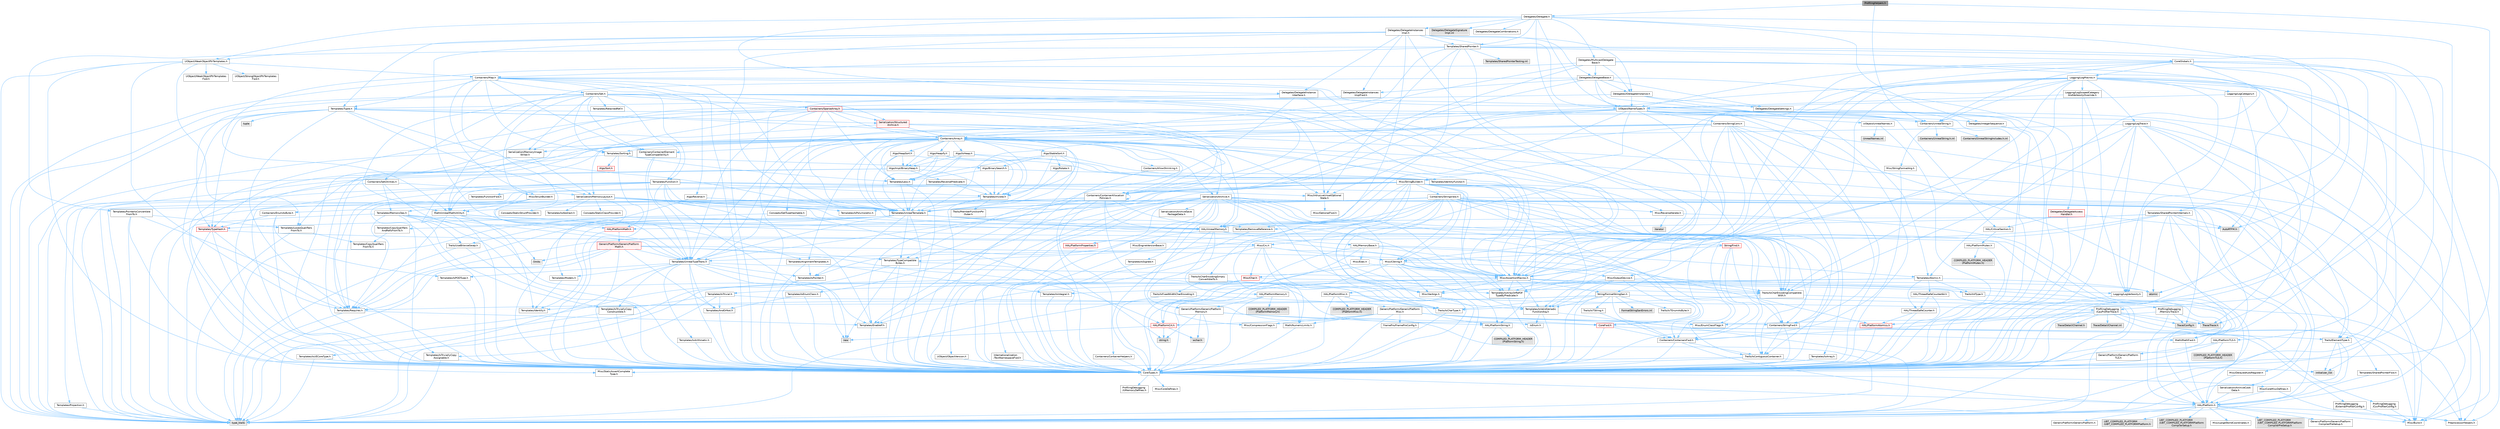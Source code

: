 digraph "ProfilingHelpers.h"
{
 // INTERACTIVE_SVG=YES
 // LATEX_PDF_SIZE
  bgcolor="transparent";
  edge [fontname=Helvetica,fontsize=10,labelfontname=Helvetica,labelfontsize=10];
  node [fontname=Helvetica,fontsize=10,shape=box,height=0.2,width=0.4];
  Node1 [id="Node000001",label="ProfilingHelpers.h",height=0.2,width=0.4,color="gray40", fillcolor="grey60", style="filled", fontcolor="black",tooltip=" "];
  Node1 -> Node2 [id="edge1_Node000001_Node000002",color="steelblue1",style="solid",tooltip=" "];
  Node2 [id="Node000002",label="Containers/UnrealString.h",height=0.2,width=0.4,color="grey40", fillcolor="white", style="filled",URL="$d5/dba/UnrealString_8h.html",tooltip=" "];
  Node2 -> Node3 [id="edge2_Node000002_Node000003",color="steelblue1",style="solid",tooltip=" "];
  Node3 [id="Node000003",label="Containers/UnrealStringIncludes.h.inl",height=0.2,width=0.4,color="grey60", fillcolor="#E0E0E0", style="filled",tooltip=" "];
  Node2 -> Node4 [id="edge3_Node000002_Node000004",color="steelblue1",style="solid",tooltip=" "];
  Node4 [id="Node000004",label="Containers/UnrealString.h.inl",height=0.2,width=0.4,color="grey60", fillcolor="#E0E0E0", style="filled",tooltip=" "];
  Node2 -> Node5 [id="edge4_Node000002_Node000005",color="steelblue1",style="solid",tooltip=" "];
  Node5 [id="Node000005",label="Misc/StringFormatArg.h",height=0.2,width=0.4,color="grey40", fillcolor="white", style="filled",URL="$d2/d16/StringFormatArg_8h.html",tooltip=" "];
  Node5 -> Node6 [id="edge5_Node000005_Node000006",color="steelblue1",style="solid",tooltip=" "];
  Node6 [id="Node000006",label="Containers/ContainersFwd.h",height=0.2,width=0.4,color="grey40", fillcolor="white", style="filled",URL="$d4/d0a/ContainersFwd_8h.html",tooltip=" "];
  Node6 -> Node7 [id="edge6_Node000006_Node000007",color="steelblue1",style="solid",tooltip=" "];
  Node7 [id="Node000007",label="HAL/Platform.h",height=0.2,width=0.4,color="grey40", fillcolor="white", style="filled",URL="$d9/dd0/Platform_8h.html",tooltip=" "];
  Node7 -> Node8 [id="edge7_Node000007_Node000008",color="steelblue1",style="solid",tooltip=" "];
  Node8 [id="Node000008",label="Misc/Build.h",height=0.2,width=0.4,color="grey40", fillcolor="white", style="filled",URL="$d3/dbb/Build_8h.html",tooltip=" "];
  Node7 -> Node9 [id="edge8_Node000007_Node000009",color="steelblue1",style="solid",tooltip=" "];
  Node9 [id="Node000009",label="Misc/LargeWorldCoordinates.h",height=0.2,width=0.4,color="grey40", fillcolor="white", style="filled",URL="$d2/dcb/LargeWorldCoordinates_8h.html",tooltip=" "];
  Node7 -> Node10 [id="edge9_Node000007_Node000010",color="steelblue1",style="solid",tooltip=" "];
  Node10 [id="Node000010",label="type_traits",height=0.2,width=0.4,color="grey60", fillcolor="#E0E0E0", style="filled",tooltip=" "];
  Node7 -> Node11 [id="edge10_Node000007_Node000011",color="steelblue1",style="solid",tooltip=" "];
  Node11 [id="Node000011",label="PreprocessorHelpers.h",height=0.2,width=0.4,color="grey40", fillcolor="white", style="filled",URL="$db/ddb/PreprocessorHelpers_8h.html",tooltip=" "];
  Node7 -> Node12 [id="edge11_Node000007_Node000012",color="steelblue1",style="solid",tooltip=" "];
  Node12 [id="Node000012",label="UBT_COMPILED_PLATFORM\l/UBT_COMPILED_PLATFORMPlatform\lCompilerPreSetup.h",height=0.2,width=0.4,color="grey60", fillcolor="#E0E0E0", style="filled",tooltip=" "];
  Node7 -> Node13 [id="edge12_Node000007_Node000013",color="steelblue1",style="solid",tooltip=" "];
  Node13 [id="Node000013",label="GenericPlatform/GenericPlatform\lCompilerPreSetup.h",height=0.2,width=0.4,color="grey40", fillcolor="white", style="filled",URL="$d9/dc8/GenericPlatformCompilerPreSetup_8h.html",tooltip=" "];
  Node7 -> Node14 [id="edge13_Node000007_Node000014",color="steelblue1",style="solid",tooltip=" "];
  Node14 [id="Node000014",label="GenericPlatform/GenericPlatform.h",height=0.2,width=0.4,color="grey40", fillcolor="white", style="filled",URL="$d6/d84/GenericPlatform_8h.html",tooltip=" "];
  Node7 -> Node15 [id="edge14_Node000007_Node000015",color="steelblue1",style="solid",tooltip=" "];
  Node15 [id="Node000015",label="UBT_COMPILED_PLATFORM\l/UBT_COMPILED_PLATFORMPlatform.h",height=0.2,width=0.4,color="grey60", fillcolor="#E0E0E0", style="filled",tooltip=" "];
  Node7 -> Node16 [id="edge15_Node000007_Node000016",color="steelblue1",style="solid",tooltip=" "];
  Node16 [id="Node000016",label="UBT_COMPILED_PLATFORM\l/UBT_COMPILED_PLATFORMPlatform\lCompilerSetup.h",height=0.2,width=0.4,color="grey60", fillcolor="#E0E0E0", style="filled",tooltip=" "];
  Node6 -> Node17 [id="edge16_Node000006_Node000017",color="steelblue1",style="solid",tooltip=" "];
  Node17 [id="Node000017",label="CoreTypes.h",height=0.2,width=0.4,color="grey40", fillcolor="white", style="filled",URL="$dc/dec/CoreTypes_8h.html",tooltip=" "];
  Node17 -> Node7 [id="edge17_Node000017_Node000007",color="steelblue1",style="solid",tooltip=" "];
  Node17 -> Node18 [id="edge18_Node000017_Node000018",color="steelblue1",style="solid",tooltip=" "];
  Node18 [id="Node000018",label="ProfilingDebugging\l/UMemoryDefines.h",height=0.2,width=0.4,color="grey40", fillcolor="white", style="filled",URL="$d2/da2/UMemoryDefines_8h.html",tooltip=" "];
  Node17 -> Node19 [id="edge19_Node000017_Node000019",color="steelblue1",style="solid",tooltip=" "];
  Node19 [id="Node000019",label="Misc/CoreMiscDefines.h",height=0.2,width=0.4,color="grey40", fillcolor="white", style="filled",URL="$da/d38/CoreMiscDefines_8h.html",tooltip=" "];
  Node19 -> Node7 [id="edge20_Node000019_Node000007",color="steelblue1",style="solid",tooltip=" "];
  Node19 -> Node11 [id="edge21_Node000019_Node000011",color="steelblue1",style="solid",tooltip=" "];
  Node17 -> Node20 [id="edge22_Node000017_Node000020",color="steelblue1",style="solid",tooltip=" "];
  Node20 [id="Node000020",label="Misc/CoreDefines.h",height=0.2,width=0.4,color="grey40", fillcolor="white", style="filled",URL="$d3/dd2/CoreDefines_8h.html",tooltip=" "];
  Node6 -> Node21 [id="edge23_Node000006_Node000021",color="steelblue1",style="solid",tooltip=" "];
  Node21 [id="Node000021",label="Traits/IsContiguousContainer.h",height=0.2,width=0.4,color="grey40", fillcolor="white", style="filled",URL="$d5/d3c/IsContiguousContainer_8h.html",tooltip=" "];
  Node21 -> Node17 [id="edge24_Node000021_Node000017",color="steelblue1",style="solid",tooltip=" "];
  Node21 -> Node22 [id="edge25_Node000021_Node000022",color="steelblue1",style="solid",tooltip=" "];
  Node22 [id="Node000022",label="Misc/StaticAssertComplete\lType.h",height=0.2,width=0.4,color="grey40", fillcolor="white", style="filled",URL="$d5/d4e/StaticAssertCompleteType_8h.html",tooltip=" "];
  Node21 -> Node23 [id="edge26_Node000021_Node000023",color="steelblue1",style="solid",tooltip=" "];
  Node23 [id="Node000023",label="initializer_list",height=0.2,width=0.4,color="grey60", fillcolor="#E0E0E0", style="filled",tooltip=" "];
  Node1 -> Node17 [id="edge27_Node000001_Node000017",color="steelblue1",style="solid",tooltip=" "];
  Node1 -> Node24 [id="edge28_Node000001_Node000024",color="steelblue1",style="solid",tooltip=" "];
  Node24 [id="Node000024",label="Delegates/Delegate.h",height=0.2,width=0.4,color="grey40", fillcolor="white", style="filled",URL="$d4/d80/Delegate_8h.html",tooltip=" "];
  Node24 -> Node17 [id="edge29_Node000024_Node000017",color="steelblue1",style="solid",tooltip=" "];
  Node24 -> Node25 [id="edge30_Node000024_Node000025",color="steelblue1",style="solid",tooltip=" "];
  Node25 [id="Node000025",label="Misc/AssertionMacros.h",height=0.2,width=0.4,color="grey40", fillcolor="white", style="filled",URL="$d0/dfa/AssertionMacros_8h.html",tooltip=" "];
  Node25 -> Node17 [id="edge31_Node000025_Node000017",color="steelblue1",style="solid",tooltip=" "];
  Node25 -> Node7 [id="edge32_Node000025_Node000007",color="steelblue1",style="solid",tooltip=" "];
  Node25 -> Node26 [id="edge33_Node000025_Node000026",color="steelblue1",style="solid",tooltip=" "];
  Node26 [id="Node000026",label="HAL/PlatformMisc.h",height=0.2,width=0.4,color="grey40", fillcolor="white", style="filled",URL="$d0/df5/PlatformMisc_8h.html",tooltip=" "];
  Node26 -> Node17 [id="edge34_Node000026_Node000017",color="steelblue1",style="solid",tooltip=" "];
  Node26 -> Node27 [id="edge35_Node000026_Node000027",color="steelblue1",style="solid",tooltip=" "];
  Node27 [id="Node000027",label="GenericPlatform/GenericPlatform\lMisc.h",height=0.2,width=0.4,color="grey40", fillcolor="white", style="filled",URL="$db/d9a/GenericPlatformMisc_8h.html",tooltip=" "];
  Node27 -> Node28 [id="edge36_Node000027_Node000028",color="steelblue1",style="solid",tooltip=" "];
  Node28 [id="Node000028",label="Containers/StringFwd.h",height=0.2,width=0.4,color="grey40", fillcolor="white", style="filled",URL="$df/d37/StringFwd_8h.html",tooltip=" "];
  Node28 -> Node17 [id="edge37_Node000028_Node000017",color="steelblue1",style="solid",tooltip=" "];
  Node28 -> Node29 [id="edge38_Node000028_Node000029",color="steelblue1",style="solid",tooltip=" "];
  Node29 [id="Node000029",label="Traits/ElementType.h",height=0.2,width=0.4,color="grey40", fillcolor="white", style="filled",URL="$d5/d4f/ElementType_8h.html",tooltip=" "];
  Node29 -> Node7 [id="edge39_Node000029_Node000007",color="steelblue1",style="solid",tooltip=" "];
  Node29 -> Node23 [id="edge40_Node000029_Node000023",color="steelblue1",style="solid",tooltip=" "];
  Node29 -> Node10 [id="edge41_Node000029_Node000010",color="steelblue1",style="solid",tooltip=" "];
  Node28 -> Node21 [id="edge42_Node000028_Node000021",color="steelblue1",style="solid",tooltip=" "];
  Node27 -> Node30 [id="edge43_Node000027_Node000030",color="steelblue1",style="solid",tooltip=" "];
  Node30 [id="Node000030",label="CoreFwd.h",height=0.2,width=0.4,color="red", fillcolor="#FFF0F0", style="filled",URL="$d1/d1e/CoreFwd_8h.html",tooltip=" "];
  Node30 -> Node17 [id="edge44_Node000030_Node000017",color="steelblue1",style="solid",tooltip=" "];
  Node30 -> Node6 [id="edge45_Node000030_Node000006",color="steelblue1",style="solid",tooltip=" "];
  Node30 -> Node31 [id="edge46_Node000030_Node000031",color="steelblue1",style="solid",tooltip=" "];
  Node31 [id="Node000031",label="Math/MathFwd.h",height=0.2,width=0.4,color="grey40", fillcolor="white", style="filled",URL="$d2/d10/MathFwd_8h.html",tooltip=" "];
  Node31 -> Node7 [id="edge47_Node000031_Node000007",color="steelblue1",style="solid",tooltip=" "];
  Node27 -> Node17 [id="edge48_Node000027_Node000017",color="steelblue1",style="solid",tooltip=" "];
  Node27 -> Node33 [id="edge49_Node000027_Node000033",color="steelblue1",style="solid",tooltip=" "];
  Node33 [id="Node000033",label="FramePro/FrameProConfig.h",height=0.2,width=0.4,color="grey40", fillcolor="white", style="filled",URL="$d7/d90/FrameProConfig_8h.html",tooltip=" "];
  Node27 -> Node34 [id="edge50_Node000027_Node000034",color="steelblue1",style="solid",tooltip=" "];
  Node34 [id="Node000034",label="HAL/PlatformCrt.h",height=0.2,width=0.4,color="red", fillcolor="#FFF0F0", style="filled",URL="$d8/d75/PlatformCrt_8h.html",tooltip=" "];
  Node34 -> Node35 [id="edge51_Node000034_Node000035",color="steelblue1",style="solid",tooltip=" "];
  Node35 [id="Node000035",label="new",height=0.2,width=0.4,color="grey60", fillcolor="#E0E0E0", style="filled",tooltip=" "];
  Node34 -> Node36 [id="edge52_Node000034_Node000036",color="steelblue1",style="solid",tooltip=" "];
  Node36 [id="Node000036",label="wchar.h",height=0.2,width=0.4,color="grey60", fillcolor="#E0E0E0", style="filled",tooltip=" "];
  Node34 -> Node43 [id="edge53_Node000034_Node000043",color="steelblue1",style="solid",tooltip=" "];
  Node43 [id="Node000043",label="string.h",height=0.2,width=0.4,color="grey60", fillcolor="#E0E0E0", style="filled",tooltip=" "];
  Node27 -> Node44 [id="edge54_Node000027_Node000044",color="steelblue1",style="solid",tooltip=" "];
  Node44 [id="Node000044",label="Math/NumericLimits.h",height=0.2,width=0.4,color="grey40", fillcolor="white", style="filled",URL="$df/d1b/NumericLimits_8h.html",tooltip=" "];
  Node44 -> Node17 [id="edge55_Node000044_Node000017",color="steelblue1",style="solid",tooltip=" "];
  Node27 -> Node45 [id="edge56_Node000027_Node000045",color="steelblue1",style="solid",tooltip=" "];
  Node45 [id="Node000045",label="Misc/CompressionFlags.h",height=0.2,width=0.4,color="grey40", fillcolor="white", style="filled",URL="$d9/d76/CompressionFlags_8h.html",tooltip=" "];
  Node27 -> Node46 [id="edge57_Node000027_Node000046",color="steelblue1",style="solid",tooltip=" "];
  Node46 [id="Node000046",label="Misc/EnumClassFlags.h",height=0.2,width=0.4,color="grey40", fillcolor="white", style="filled",URL="$d8/de7/EnumClassFlags_8h.html",tooltip=" "];
  Node27 -> Node47 [id="edge58_Node000027_Node000047",color="steelblue1",style="solid",tooltip=" "];
  Node47 [id="Node000047",label="ProfilingDebugging\l/CsvProfilerConfig.h",height=0.2,width=0.4,color="grey40", fillcolor="white", style="filled",URL="$d3/d88/CsvProfilerConfig_8h.html",tooltip=" "];
  Node47 -> Node8 [id="edge59_Node000047_Node000008",color="steelblue1",style="solid",tooltip=" "];
  Node27 -> Node48 [id="edge60_Node000027_Node000048",color="steelblue1",style="solid",tooltip=" "];
  Node48 [id="Node000048",label="ProfilingDebugging\l/ExternalProfilerConfig.h",height=0.2,width=0.4,color="grey40", fillcolor="white", style="filled",URL="$d3/dbb/ExternalProfilerConfig_8h.html",tooltip=" "];
  Node48 -> Node8 [id="edge61_Node000048_Node000008",color="steelblue1",style="solid",tooltip=" "];
  Node26 -> Node49 [id="edge62_Node000026_Node000049",color="steelblue1",style="solid",tooltip=" "];
  Node49 [id="Node000049",label="COMPILED_PLATFORM_HEADER\l(PlatformMisc.h)",height=0.2,width=0.4,color="grey60", fillcolor="#E0E0E0", style="filled",tooltip=" "];
  Node26 -> Node50 [id="edge63_Node000026_Node000050",color="steelblue1",style="solid",tooltip=" "];
  Node50 [id="Node000050",label="ProfilingDebugging\l/CpuProfilerTrace.h",height=0.2,width=0.4,color="grey40", fillcolor="white", style="filled",URL="$da/dcb/CpuProfilerTrace_8h.html",tooltip=" "];
  Node50 -> Node17 [id="edge64_Node000050_Node000017",color="steelblue1",style="solid",tooltip=" "];
  Node50 -> Node6 [id="edge65_Node000050_Node000006",color="steelblue1",style="solid",tooltip=" "];
  Node50 -> Node51 [id="edge66_Node000050_Node000051",color="steelblue1",style="solid",tooltip=" "];
  Node51 [id="Node000051",label="HAL/PlatformAtomics.h",height=0.2,width=0.4,color="red", fillcolor="#FFF0F0", style="filled",URL="$d3/d36/PlatformAtomics_8h.html",tooltip=" "];
  Node51 -> Node17 [id="edge67_Node000051_Node000017",color="steelblue1",style="solid",tooltip=" "];
  Node50 -> Node11 [id="edge68_Node000050_Node000011",color="steelblue1",style="solid",tooltip=" "];
  Node50 -> Node8 [id="edge69_Node000050_Node000008",color="steelblue1",style="solid",tooltip=" "];
  Node50 -> Node54 [id="edge70_Node000050_Node000054",color="steelblue1",style="solid",tooltip=" "];
  Node54 [id="Node000054",label="Trace/Config.h",height=0.2,width=0.4,color="grey60", fillcolor="#E0E0E0", style="filled",tooltip=" "];
  Node50 -> Node55 [id="edge71_Node000050_Node000055",color="steelblue1",style="solid",tooltip=" "];
  Node55 [id="Node000055",label="Trace/Detail/Channel.h",height=0.2,width=0.4,color="grey60", fillcolor="#E0E0E0", style="filled",tooltip=" "];
  Node50 -> Node56 [id="edge72_Node000050_Node000056",color="steelblue1",style="solid",tooltip=" "];
  Node56 [id="Node000056",label="Trace/Detail/Channel.inl",height=0.2,width=0.4,color="grey60", fillcolor="#E0E0E0", style="filled",tooltip=" "];
  Node50 -> Node57 [id="edge73_Node000050_Node000057",color="steelblue1",style="solid",tooltip=" "];
  Node57 [id="Node000057",label="Trace/Trace.h",height=0.2,width=0.4,color="grey60", fillcolor="#E0E0E0", style="filled",tooltip=" "];
  Node25 -> Node11 [id="edge74_Node000025_Node000011",color="steelblue1",style="solid",tooltip=" "];
  Node25 -> Node58 [id="edge75_Node000025_Node000058",color="steelblue1",style="solid",tooltip=" "];
  Node58 [id="Node000058",label="Templates/EnableIf.h",height=0.2,width=0.4,color="grey40", fillcolor="white", style="filled",URL="$d7/d60/EnableIf_8h.html",tooltip=" "];
  Node58 -> Node17 [id="edge76_Node000058_Node000017",color="steelblue1",style="solid",tooltip=" "];
  Node25 -> Node59 [id="edge77_Node000025_Node000059",color="steelblue1",style="solid",tooltip=" "];
  Node59 [id="Node000059",label="Templates/IsArrayOrRefOf\lTypeByPredicate.h",height=0.2,width=0.4,color="grey40", fillcolor="white", style="filled",URL="$d6/da1/IsArrayOrRefOfTypeByPredicate_8h.html",tooltip=" "];
  Node59 -> Node17 [id="edge78_Node000059_Node000017",color="steelblue1",style="solid",tooltip=" "];
  Node25 -> Node60 [id="edge79_Node000025_Node000060",color="steelblue1",style="solid",tooltip=" "];
  Node60 [id="Node000060",label="Templates/IsValidVariadic\lFunctionArg.h",height=0.2,width=0.4,color="grey40", fillcolor="white", style="filled",URL="$d0/dc8/IsValidVariadicFunctionArg_8h.html",tooltip=" "];
  Node60 -> Node17 [id="edge80_Node000060_Node000017",color="steelblue1",style="solid",tooltip=" "];
  Node60 -> Node61 [id="edge81_Node000060_Node000061",color="steelblue1",style="solid",tooltip=" "];
  Node61 [id="Node000061",label="IsEnum.h",height=0.2,width=0.4,color="grey40", fillcolor="white", style="filled",URL="$d4/de5/IsEnum_8h.html",tooltip=" "];
  Node60 -> Node10 [id="edge82_Node000060_Node000010",color="steelblue1",style="solid",tooltip=" "];
  Node25 -> Node62 [id="edge83_Node000025_Node000062",color="steelblue1",style="solid",tooltip=" "];
  Node62 [id="Node000062",label="Traits/IsCharEncodingCompatible\lWith.h",height=0.2,width=0.4,color="grey40", fillcolor="white", style="filled",URL="$df/dd1/IsCharEncodingCompatibleWith_8h.html",tooltip=" "];
  Node62 -> Node10 [id="edge84_Node000062_Node000010",color="steelblue1",style="solid",tooltip=" "];
  Node62 -> Node63 [id="edge85_Node000062_Node000063",color="steelblue1",style="solid",tooltip=" "];
  Node63 [id="Node000063",label="Traits/IsCharType.h",height=0.2,width=0.4,color="grey40", fillcolor="white", style="filled",URL="$db/d51/IsCharType_8h.html",tooltip=" "];
  Node63 -> Node17 [id="edge86_Node000063_Node000017",color="steelblue1",style="solid",tooltip=" "];
  Node25 -> Node64 [id="edge87_Node000025_Node000064",color="steelblue1",style="solid",tooltip=" "];
  Node64 [id="Node000064",label="Misc/VarArgs.h",height=0.2,width=0.4,color="grey40", fillcolor="white", style="filled",URL="$d5/d6f/VarArgs_8h.html",tooltip=" "];
  Node64 -> Node17 [id="edge88_Node000064_Node000017",color="steelblue1",style="solid",tooltip=" "];
  Node25 -> Node65 [id="edge89_Node000025_Node000065",color="steelblue1",style="solid",tooltip=" "];
  Node65 [id="Node000065",label="String/FormatStringSan.h",height=0.2,width=0.4,color="grey40", fillcolor="white", style="filled",URL="$d3/d8b/FormatStringSan_8h.html",tooltip=" "];
  Node65 -> Node10 [id="edge90_Node000065_Node000010",color="steelblue1",style="solid",tooltip=" "];
  Node65 -> Node17 [id="edge91_Node000065_Node000017",color="steelblue1",style="solid",tooltip=" "];
  Node65 -> Node66 [id="edge92_Node000065_Node000066",color="steelblue1",style="solid",tooltip=" "];
  Node66 [id="Node000066",label="Templates/Requires.h",height=0.2,width=0.4,color="grey40", fillcolor="white", style="filled",URL="$dc/d96/Requires_8h.html",tooltip=" "];
  Node66 -> Node58 [id="edge93_Node000066_Node000058",color="steelblue1",style="solid",tooltip=" "];
  Node66 -> Node10 [id="edge94_Node000066_Node000010",color="steelblue1",style="solid",tooltip=" "];
  Node65 -> Node67 [id="edge95_Node000065_Node000067",color="steelblue1",style="solid",tooltip=" "];
  Node67 [id="Node000067",label="Templates/Identity.h",height=0.2,width=0.4,color="grey40", fillcolor="white", style="filled",URL="$d0/dd5/Identity_8h.html",tooltip=" "];
  Node65 -> Node60 [id="edge96_Node000065_Node000060",color="steelblue1",style="solid",tooltip=" "];
  Node65 -> Node63 [id="edge97_Node000065_Node000063",color="steelblue1",style="solid",tooltip=" "];
  Node65 -> Node68 [id="edge98_Node000065_Node000068",color="steelblue1",style="solid",tooltip=" "];
  Node68 [id="Node000068",label="Traits/IsTEnumAsByte.h",height=0.2,width=0.4,color="grey40", fillcolor="white", style="filled",URL="$d1/de6/IsTEnumAsByte_8h.html",tooltip=" "];
  Node65 -> Node69 [id="edge99_Node000065_Node000069",color="steelblue1",style="solid",tooltip=" "];
  Node69 [id="Node000069",label="Traits/IsTString.h",height=0.2,width=0.4,color="grey40", fillcolor="white", style="filled",URL="$d0/df8/IsTString_8h.html",tooltip=" "];
  Node69 -> Node6 [id="edge100_Node000069_Node000006",color="steelblue1",style="solid",tooltip=" "];
  Node65 -> Node6 [id="edge101_Node000065_Node000006",color="steelblue1",style="solid",tooltip=" "];
  Node65 -> Node70 [id="edge102_Node000065_Node000070",color="steelblue1",style="solid",tooltip=" "];
  Node70 [id="Node000070",label="FormatStringSanErrors.inl",height=0.2,width=0.4,color="grey60", fillcolor="#E0E0E0", style="filled",tooltip=" "];
  Node25 -> Node71 [id="edge103_Node000025_Node000071",color="steelblue1",style="solid",tooltip=" "];
  Node71 [id="Node000071",label="atomic",height=0.2,width=0.4,color="grey60", fillcolor="#E0E0E0", style="filled",tooltip=" "];
  Node24 -> Node72 [id="edge104_Node000024_Node000072",color="steelblue1",style="solid",tooltip=" "];
  Node72 [id="Node000072",label="UObject/NameTypes.h",height=0.2,width=0.4,color="grey40", fillcolor="white", style="filled",URL="$d6/d35/NameTypes_8h.html",tooltip=" "];
  Node72 -> Node17 [id="edge105_Node000072_Node000017",color="steelblue1",style="solid",tooltip=" "];
  Node72 -> Node25 [id="edge106_Node000072_Node000025",color="steelblue1",style="solid",tooltip=" "];
  Node72 -> Node73 [id="edge107_Node000072_Node000073",color="steelblue1",style="solid",tooltip=" "];
  Node73 [id="Node000073",label="HAL/UnrealMemory.h",height=0.2,width=0.4,color="grey40", fillcolor="white", style="filled",URL="$d9/d96/UnrealMemory_8h.html",tooltip=" "];
  Node73 -> Node17 [id="edge108_Node000073_Node000017",color="steelblue1",style="solid",tooltip=" "];
  Node73 -> Node74 [id="edge109_Node000073_Node000074",color="steelblue1",style="solid",tooltip=" "];
  Node74 [id="Node000074",label="GenericPlatform/GenericPlatform\lMemory.h",height=0.2,width=0.4,color="grey40", fillcolor="white", style="filled",URL="$dd/d22/GenericPlatformMemory_8h.html",tooltip=" "];
  Node74 -> Node30 [id="edge110_Node000074_Node000030",color="steelblue1",style="solid",tooltip=" "];
  Node74 -> Node17 [id="edge111_Node000074_Node000017",color="steelblue1",style="solid",tooltip=" "];
  Node74 -> Node75 [id="edge112_Node000074_Node000075",color="steelblue1",style="solid",tooltip=" "];
  Node75 [id="Node000075",label="HAL/PlatformString.h",height=0.2,width=0.4,color="grey40", fillcolor="white", style="filled",URL="$db/db5/PlatformString_8h.html",tooltip=" "];
  Node75 -> Node17 [id="edge113_Node000075_Node000017",color="steelblue1",style="solid",tooltip=" "];
  Node75 -> Node76 [id="edge114_Node000075_Node000076",color="steelblue1",style="solid",tooltip=" "];
  Node76 [id="Node000076",label="COMPILED_PLATFORM_HEADER\l(PlatformString.h)",height=0.2,width=0.4,color="grey60", fillcolor="#E0E0E0", style="filled",tooltip=" "];
  Node74 -> Node43 [id="edge115_Node000074_Node000043",color="steelblue1",style="solid",tooltip=" "];
  Node74 -> Node36 [id="edge116_Node000074_Node000036",color="steelblue1",style="solid",tooltip=" "];
  Node73 -> Node77 [id="edge117_Node000073_Node000077",color="steelblue1",style="solid",tooltip=" "];
  Node77 [id="Node000077",label="HAL/MemoryBase.h",height=0.2,width=0.4,color="grey40", fillcolor="white", style="filled",URL="$d6/d9f/MemoryBase_8h.html",tooltip=" "];
  Node77 -> Node17 [id="edge118_Node000077_Node000017",color="steelblue1",style="solid",tooltip=" "];
  Node77 -> Node51 [id="edge119_Node000077_Node000051",color="steelblue1",style="solid",tooltip=" "];
  Node77 -> Node34 [id="edge120_Node000077_Node000034",color="steelblue1",style="solid",tooltip=" "];
  Node77 -> Node78 [id="edge121_Node000077_Node000078",color="steelblue1",style="solid",tooltip=" "];
  Node78 [id="Node000078",label="Misc/Exec.h",height=0.2,width=0.4,color="grey40", fillcolor="white", style="filled",URL="$de/ddb/Exec_8h.html",tooltip=" "];
  Node78 -> Node17 [id="edge122_Node000078_Node000017",color="steelblue1",style="solid",tooltip=" "];
  Node78 -> Node25 [id="edge123_Node000078_Node000025",color="steelblue1",style="solid",tooltip=" "];
  Node77 -> Node79 [id="edge124_Node000077_Node000079",color="steelblue1",style="solid",tooltip=" "];
  Node79 [id="Node000079",label="Misc/OutputDevice.h",height=0.2,width=0.4,color="grey40", fillcolor="white", style="filled",URL="$d7/d32/OutputDevice_8h.html",tooltip=" "];
  Node79 -> Node30 [id="edge125_Node000079_Node000030",color="steelblue1",style="solid",tooltip=" "];
  Node79 -> Node17 [id="edge126_Node000079_Node000017",color="steelblue1",style="solid",tooltip=" "];
  Node79 -> Node80 [id="edge127_Node000079_Node000080",color="steelblue1",style="solid",tooltip=" "];
  Node80 [id="Node000080",label="Logging/LogVerbosity.h",height=0.2,width=0.4,color="grey40", fillcolor="white", style="filled",URL="$d2/d8f/LogVerbosity_8h.html",tooltip=" "];
  Node80 -> Node17 [id="edge128_Node000080_Node000017",color="steelblue1",style="solid",tooltip=" "];
  Node79 -> Node64 [id="edge129_Node000079_Node000064",color="steelblue1",style="solid",tooltip=" "];
  Node79 -> Node59 [id="edge130_Node000079_Node000059",color="steelblue1",style="solid",tooltip=" "];
  Node79 -> Node60 [id="edge131_Node000079_Node000060",color="steelblue1",style="solid",tooltip=" "];
  Node79 -> Node62 [id="edge132_Node000079_Node000062",color="steelblue1",style="solid",tooltip=" "];
  Node77 -> Node81 [id="edge133_Node000077_Node000081",color="steelblue1",style="solid",tooltip=" "];
  Node81 [id="Node000081",label="Templates/Atomic.h",height=0.2,width=0.4,color="grey40", fillcolor="white", style="filled",URL="$d3/d91/Atomic_8h.html",tooltip=" "];
  Node81 -> Node82 [id="edge134_Node000081_Node000082",color="steelblue1",style="solid",tooltip=" "];
  Node82 [id="Node000082",label="HAL/ThreadSafeCounter.h",height=0.2,width=0.4,color="grey40", fillcolor="white", style="filled",URL="$dc/dc9/ThreadSafeCounter_8h.html",tooltip=" "];
  Node82 -> Node17 [id="edge135_Node000082_Node000017",color="steelblue1",style="solid",tooltip=" "];
  Node82 -> Node51 [id="edge136_Node000082_Node000051",color="steelblue1",style="solid",tooltip=" "];
  Node81 -> Node83 [id="edge137_Node000081_Node000083",color="steelblue1",style="solid",tooltip=" "];
  Node83 [id="Node000083",label="HAL/ThreadSafeCounter64.h",height=0.2,width=0.4,color="grey40", fillcolor="white", style="filled",URL="$d0/d12/ThreadSafeCounter64_8h.html",tooltip=" "];
  Node83 -> Node17 [id="edge138_Node000083_Node000017",color="steelblue1",style="solid",tooltip=" "];
  Node83 -> Node82 [id="edge139_Node000083_Node000082",color="steelblue1",style="solid",tooltip=" "];
  Node81 -> Node84 [id="edge140_Node000081_Node000084",color="steelblue1",style="solid",tooltip=" "];
  Node84 [id="Node000084",label="Templates/IsIntegral.h",height=0.2,width=0.4,color="grey40", fillcolor="white", style="filled",URL="$da/d64/IsIntegral_8h.html",tooltip=" "];
  Node84 -> Node17 [id="edge141_Node000084_Node000017",color="steelblue1",style="solid",tooltip=" "];
  Node81 -> Node85 [id="edge142_Node000081_Node000085",color="steelblue1",style="solid",tooltip=" "];
  Node85 [id="Node000085",label="Templates/IsTrivial.h",height=0.2,width=0.4,color="grey40", fillcolor="white", style="filled",URL="$da/d4c/IsTrivial_8h.html",tooltip=" "];
  Node85 -> Node86 [id="edge143_Node000085_Node000086",color="steelblue1",style="solid",tooltip=" "];
  Node86 [id="Node000086",label="Templates/AndOrNot.h",height=0.2,width=0.4,color="grey40", fillcolor="white", style="filled",URL="$db/d0a/AndOrNot_8h.html",tooltip=" "];
  Node86 -> Node17 [id="edge144_Node000086_Node000017",color="steelblue1",style="solid",tooltip=" "];
  Node85 -> Node87 [id="edge145_Node000085_Node000087",color="steelblue1",style="solid",tooltip=" "];
  Node87 [id="Node000087",label="Templates/IsTriviallyCopy\lConstructible.h",height=0.2,width=0.4,color="grey40", fillcolor="white", style="filled",URL="$d3/d78/IsTriviallyCopyConstructible_8h.html",tooltip=" "];
  Node87 -> Node17 [id="edge146_Node000087_Node000017",color="steelblue1",style="solid",tooltip=" "];
  Node87 -> Node10 [id="edge147_Node000087_Node000010",color="steelblue1",style="solid",tooltip=" "];
  Node85 -> Node88 [id="edge148_Node000085_Node000088",color="steelblue1",style="solid",tooltip=" "];
  Node88 [id="Node000088",label="Templates/IsTriviallyCopy\lAssignable.h",height=0.2,width=0.4,color="grey40", fillcolor="white", style="filled",URL="$d2/df2/IsTriviallyCopyAssignable_8h.html",tooltip=" "];
  Node88 -> Node17 [id="edge149_Node000088_Node000017",color="steelblue1",style="solid",tooltip=" "];
  Node88 -> Node10 [id="edge150_Node000088_Node000010",color="steelblue1",style="solid",tooltip=" "];
  Node85 -> Node10 [id="edge151_Node000085_Node000010",color="steelblue1",style="solid",tooltip=" "];
  Node81 -> Node89 [id="edge152_Node000081_Node000089",color="steelblue1",style="solid",tooltip=" "];
  Node89 [id="Node000089",label="Traits/IntType.h",height=0.2,width=0.4,color="grey40", fillcolor="white", style="filled",URL="$d7/deb/IntType_8h.html",tooltip=" "];
  Node89 -> Node7 [id="edge153_Node000089_Node000007",color="steelblue1",style="solid",tooltip=" "];
  Node81 -> Node71 [id="edge154_Node000081_Node000071",color="steelblue1",style="solid",tooltip=" "];
  Node73 -> Node90 [id="edge155_Node000073_Node000090",color="steelblue1",style="solid",tooltip=" "];
  Node90 [id="Node000090",label="HAL/PlatformMemory.h",height=0.2,width=0.4,color="grey40", fillcolor="white", style="filled",URL="$de/d68/PlatformMemory_8h.html",tooltip=" "];
  Node90 -> Node17 [id="edge156_Node000090_Node000017",color="steelblue1",style="solid",tooltip=" "];
  Node90 -> Node74 [id="edge157_Node000090_Node000074",color="steelblue1",style="solid",tooltip=" "];
  Node90 -> Node91 [id="edge158_Node000090_Node000091",color="steelblue1",style="solid",tooltip=" "];
  Node91 [id="Node000091",label="COMPILED_PLATFORM_HEADER\l(PlatformMemory.h)",height=0.2,width=0.4,color="grey60", fillcolor="#E0E0E0", style="filled",tooltip=" "];
  Node73 -> Node92 [id="edge159_Node000073_Node000092",color="steelblue1",style="solid",tooltip=" "];
  Node92 [id="Node000092",label="ProfilingDebugging\l/MemoryTrace.h",height=0.2,width=0.4,color="grey40", fillcolor="white", style="filled",URL="$da/dd7/MemoryTrace_8h.html",tooltip=" "];
  Node92 -> Node7 [id="edge160_Node000092_Node000007",color="steelblue1",style="solid",tooltip=" "];
  Node92 -> Node46 [id="edge161_Node000092_Node000046",color="steelblue1",style="solid",tooltip=" "];
  Node92 -> Node54 [id="edge162_Node000092_Node000054",color="steelblue1",style="solid",tooltip=" "];
  Node92 -> Node57 [id="edge163_Node000092_Node000057",color="steelblue1",style="solid",tooltip=" "];
  Node73 -> Node93 [id="edge164_Node000073_Node000093",color="steelblue1",style="solid",tooltip=" "];
  Node93 [id="Node000093",label="Templates/IsPointer.h",height=0.2,width=0.4,color="grey40", fillcolor="white", style="filled",URL="$d7/d05/IsPointer_8h.html",tooltip=" "];
  Node93 -> Node17 [id="edge165_Node000093_Node000017",color="steelblue1",style="solid",tooltip=" "];
  Node72 -> Node94 [id="edge166_Node000072_Node000094",color="steelblue1",style="solid",tooltip=" "];
  Node94 [id="Node000094",label="Templates/UnrealTypeTraits.h",height=0.2,width=0.4,color="grey40", fillcolor="white", style="filled",URL="$d2/d2d/UnrealTypeTraits_8h.html",tooltip=" "];
  Node94 -> Node17 [id="edge167_Node000094_Node000017",color="steelblue1",style="solid",tooltip=" "];
  Node94 -> Node93 [id="edge168_Node000094_Node000093",color="steelblue1",style="solid",tooltip=" "];
  Node94 -> Node25 [id="edge169_Node000094_Node000025",color="steelblue1",style="solid",tooltip=" "];
  Node94 -> Node86 [id="edge170_Node000094_Node000086",color="steelblue1",style="solid",tooltip=" "];
  Node94 -> Node58 [id="edge171_Node000094_Node000058",color="steelblue1",style="solid",tooltip=" "];
  Node94 -> Node95 [id="edge172_Node000094_Node000095",color="steelblue1",style="solid",tooltip=" "];
  Node95 [id="Node000095",label="Templates/IsArithmetic.h",height=0.2,width=0.4,color="grey40", fillcolor="white", style="filled",URL="$d2/d5d/IsArithmetic_8h.html",tooltip=" "];
  Node95 -> Node17 [id="edge173_Node000095_Node000017",color="steelblue1",style="solid",tooltip=" "];
  Node94 -> Node61 [id="edge174_Node000094_Node000061",color="steelblue1",style="solid",tooltip=" "];
  Node94 -> Node96 [id="edge175_Node000094_Node000096",color="steelblue1",style="solid",tooltip=" "];
  Node96 [id="Node000096",label="Templates/Models.h",height=0.2,width=0.4,color="grey40", fillcolor="white", style="filled",URL="$d3/d0c/Models_8h.html",tooltip=" "];
  Node96 -> Node67 [id="edge176_Node000096_Node000067",color="steelblue1",style="solid",tooltip=" "];
  Node94 -> Node97 [id="edge177_Node000094_Node000097",color="steelblue1",style="solid",tooltip=" "];
  Node97 [id="Node000097",label="Templates/IsPODType.h",height=0.2,width=0.4,color="grey40", fillcolor="white", style="filled",URL="$d7/db1/IsPODType_8h.html",tooltip=" "];
  Node97 -> Node17 [id="edge178_Node000097_Node000017",color="steelblue1",style="solid",tooltip=" "];
  Node94 -> Node98 [id="edge179_Node000094_Node000098",color="steelblue1",style="solid",tooltip=" "];
  Node98 [id="Node000098",label="Templates/IsUECoreType.h",height=0.2,width=0.4,color="grey40", fillcolor="white", style="filled",URL="$d1/db8/IsUECoreType_8h.html",tooltip=" "];
  Node98 -> Node17 [id="edge180_Node000098_Node000017",color="steelblue1",style="solid",tooltip=" "];
  Node98 -> Node10 [id="edge181_Node000098_Node000010",color="steelblue1",style="solid",tooltip=" "];
  Node94 -> Node87 [id="edge182_Node000094_Node000087",color="steelblue1",style="solid",tooltip=" "];
  Node72 -> Node99 [id="edge183_Node000072_Node000099",color="steelblue1",style="solid",tooltip=" "];
  Node99 [id="Node000099",label="Templates/UnrealTemplate.h",height=0.2,width=0.4,color="grey40", fillcolor="white", style="filled",URL="$d4/d24/UnrealTemplate_8h.html",tooltip=" "];
  Node99 -> Node17 [id="edge184_Node000099_Node000017",color="steelblue1",style="solid",tooltip=" "];
  Node99 -> Node93 [id="edge185_Node000099_Node000093",color="steelblue1",style="solid",tooltip=" "];
  Node99 -> Node73 [id="edge186_Node000099_Node000073",color="steelblue1",style="solid",tooltip=" "];
  Node99 -> Node100 [id="edge187_Node000099_Node000100",color="steelblue1",style="solid",tooltip=" "];
  Node100 [id="Node000100",label="Templates/CopyQualifiers\lAndRefsFromTo.h",height=0.2,width=0.4,color="grey40", fillcolor="white", style="filled",URL="$d3/db3/CopyQualifiersAndRefsFromTo_8h.html",tooltip=" "];
  Node100 -> Node101 [id="edge188_Node000100_Node000101",color="steelblue1",style="solid",tooltip=" "];
  Node101 [id="Node000101",label="Templates/CopyQualifiers\lFromTo.h",height=0.2,width=0.4,color="grey40", fillcolor="white", style="filled",URL="$d5/db4/CopyQualifiersFromTo_8h.html",tooltip=" "];
  Node99 -> Node94 [id="edge189_Node000099_Node000094",color="steelblue1",style="solid",tooltip=" "];
  Node99 -> Node102 [id="edge190_Node000099_Node000102",color="steelblue1",style="solid",tooltip=" "];
  Node102 [id="Node000102",label="Templates/RemoveReference.h",height=0.2,width=0.4,color="grey40", fillcolor="white", style="filled",URL="$da/dbe/RemoveReference_8h.html",tooltip=" "];
  Node102 -> Node17 [id="edge191_Node000102_Node000017",color="steelblue1",style="solid",tooltip=" "];
  Node99 -> Node66 [id="edge192_Node000099_Node000066",color="steelblue1",style="solid",tooltip=" "];
  Node99 -> Node103 [id="edge193_Node000099_Node000103",color="steelblue1",style="solid",tooltip=" "];
  Node103 [id="Node000103",label="Templates/TypeCompatible\lBytes.h",height=0.2,width=0.4,color="grey40", fillcolor="white", style="filled",URL="$df/d0a/TypeCompatibleBytes_8h.html",tooltip=" "];
  Node103 -> Node17 [id="edge194_Node000103_Node000017",color="steelblue1",style="solid",tooltip=" "];
  Node103 -> Node43 [id="edge195_Node000103_Node000043",color="steelblue1",style="solid",tooltip=" "];
  Node103 -> Node35 [id="edge196_Node000103_Node000035",color="steelblue1",style="solid",tooltip=" "];
  Node103 -> Node10 [id="edge197_Node000103_Node000010",color="steelblue1",style="solid",tooltip=" "];
  Node99 -> Node67 [id="edge198_Node000099_Node000067",color="steelblue1",style="solid",tooltip=" "];
  Node99 -> Node21 [id="edge199_Node000099_Node000021",color="steelblue1",style="solid",tooltip=" "];
  Node99 -> Node104 [id="edge200_Node000099_Node000104",color="steelblue1",style="solid",tooltip=" "];
  Node104 [id="Node000104",label="Traits/UseBitwiseSwap.h",height=0.2,width=0.4,color="grey40", fillcolor="white", style="filled",URL="$db/df3/UseBitwiseSwap_8h.html",tooltip=" "];
  Node104 -> Node17 [id="edge201_Node000104_Node000017",color="steelblue1",style="solid",tooltip=" "];
  Node104 -> Node10 [id="edge202_Node000104_Node000010",color="steelblue1",style="solid",tooltip=" "];
  Node99 -> Node10 [id="edge203_Node000099_Node000010",color="steelblue1",style="solid",tooltip=" "];
  Node72 -> Node2 [id="edge204_Node000072_Node000002",color="steelblue1",style="solid",tooltip=" "];
  Node72 -> Node105 [id="edge205_Node000072_Node000105",color="steelblue1",style="solid",tooltip=" "];
  Node105 [id="Node000105",label="HAL/CriticalSection.h",height=0.2,width=0.4,color="grey40", fillcolor="white", style="filled",URL="$d6/d90/CriticalSection_8h.html",tooltip=" "];
  Node105 -> Node106 [id="edge206_Node000105_Node000106",color="steelblue1",style="solid",tooltip=" "];
  Node106 [id="Node000106",label="HAL/PlatformMutex.h",height=0.2,width=0.4,color="grey40", fillcolor="white", style="filled",URL="$d9/d0b/PlatformMutex_8h.html",tooltip=" "];
  Node106 -> Node17 [id="edge207_Node000106_Node000017",color="steelblue1",style="solid",tooltip=" "];
  Node106 -> Node107 [id="edge208_Node000106_Node000107",color="steelblue1",style="solid",tooltip=" "];
  Node107 [id="Node000107",label="COMPILED_PLATFORM_HEADER\l(PlatformMutex.h)",height=0.2,width=0.4,color="grey60", fillcolor="#E0E0E0", style="filled",tooltip=" "];
  Node72 -> Node108 [id="edge209_Node000072_Node000108",color="steelblue1",style="solid",tooltip=" "];
  Node108 [id="Node000108",label="Containers/StringConv.h",height=0.2,width=0.4,color="grey40", fillcolor="white", style="filled",URL="$d3/ddf/StringConv_8h.html",tooltip=" "];
  Node108 -> Node17 [id="edge210_Node000108_Node000017",color="steelblue1",style="solid",tooltip=" "];
  Node108 -> Node25 [id="edge211_Node000108_Node000025",color="steelblue1",style="solid",tooltip=" "];
  Node108 -> Node109 [id="edge212_Node000108_Node000109",color="steelblue1",style="solid",tooltip=" "];
  Node109 [id="Node000109",label="Containers/ContainerAllocation\lPolicies.h",height=0.2,width=0.4,color="grey40", fillcolor="white", style="filled",URL="$d7/dff/ContainerAllocationPolicies_8h.html",tooltip=" "];
  Node109 -> Node17 [id="edge213_Node000109_Node000017",color="steelblue1",style="solid",tooltip=" "];
  Node109 -> Node110 [id="edge214_Node000109_Node000110",color="steelblue1",style="solid",tooltip=" "];
  Node110 [id="Node000110",label="Containers/ContainerHelpers.h",height=0.2,width=0.4,color="grey40", fillcolor="white", style="filled",URL="$d7/d33/ContainerHelpers_8h.html",tooltip=" "];
  Node110 -> Node17 [id="edge215_Node000110_Node000017",color="steelblue1",style="solid",tooltip=" "];
  Node109 -> Node109 [id="edge216_Node000109_Node000109",color="steelblue1",style="solid",tooltip=" "];
  Node109 -> Node111 [id="edge217_Node000109_Node000111",color="steelblue1",style="solid",tooltip=" "];
  Node111 [id="Node000111",label="HAL/PlatformMath.h",height=0.2,width=0.4,color="red", fillcolor="#FFF0F0", style="filled",URL="$dc/d53/PlatformMath_8h.html",tooltip=" "];
  Node111 -> Node17 [id="edge218_Node000111_Node000017",color="steelblue1",style="solid",tooltip=" "];
  Node111 -> Node112 [id="edge219_Node000111_Node000112",color="steelblue1",style="solid",tooltip=" "];
  Node112 [id="Node000112",label="GenericPlatform/GenericPlatform\lMath.h",height=0.2,width=0.4,color="red", fillcolor="#FFF0F0", style="filled",URL="$d5/d79/GenericPlatformMath_8h.html",tooltip=" "];
  Node112 -> Node17 [id="edge220_Node000112_Node000017",color="steelblue1",style="solid",tooltip=" "];
  Node112 -> Node6 [id="edge221_Node000112_Node000006",color="steelblue1",style="solid",tooltip=" "];
  Node112 -> Node34 [id="edge222_Node000112_Node000034",color="steelblue1",style="solid",tooltip=" "];
  Node112 -> Node86 [id="edge223_Node000112_Node000086",color="steelblue1",style="solid",tooltip=" "];
  Node112 -> Node94 [id="edge224_Node000112_Node000094",color="steelblue1",style="solid",tooltip=" "];
  Node112 -> Node66 [id="edge225_Node000112_Node000066",color="steelblue1",style="solid",tooltip=" "];
  Node112 -> Node103 [id="edge226_Node000112_Node000103",color="steelblue1",style="solid",tooltip=" "];
  Node112 -> Node117 [id="edge227_Node000112_Node000117",color="steelblue1",style="solid",tooltip=" "];
  Node117 [id="Node000117",label="limits",height=0.2,width=0.4,color="grey60", fillcolor="#E0E0E0", style="filled",tooltip=" "];
  Node112 -> Node10 [id="edge228_Node000112_Node000010",color="steelblue1",style="solid",tooltip=" "];
  Node109 -> Node73 [id="edge229_Node000109_Node000073",color="steelblue1",style="solid",tooltip=" "];
  Node109 -> Node44 [id="edge230_Node000109_Node000044",color="steelblue1",style="solid",tooltip=" "];
  Node109 -> Node25 [id="edge231_Node000109_Node000025",color="steelblue1",style="solid",tooltip=" "];
  Node109 -> Node119 [id="edge232_Node000109_Node000119",color="steelblue1",style="solid",tooltip=" "];
  Node119 [id="Node000119",label="Templates/IsPolymorphic.h",height=0.2,width=0.4,color="grey40", fillcolor="white", style="filled",URL="$dc/d20/IsPolymorphic_8h.html",tooltip=" "];
  Node109 -> Node120 [id="edge233_Node000109_Node000120",color="steelblue1",style="solid",tooltip=" "];
  Node120 [id="Node000120",label="Templates/MemoryOps.h",height=0.2,width=0.4,color="grey40", fillcolor="white", style="filled",URL="$db/dea/MemoryOps_8h.html",tooltip=" "];
  Node120 -> Node17 [id="edge234_Node000120_Node000017",color="steelblue1",style="solid",tooltip=" "];
  Node120 -> Node73 [id="edge235_Node000120_Node000073",color="steelblue1",style="solid",tooltip=" "];
  Node120 -> Node88 [id="edge236_Node000120_Node000088",color="steelblue1",style="solid",tooltip=" "];
  Node120 -> Node87 [id="edge237_Node000120_Node000087",color="steelblue1",style="solid",tooltip=" "];
  Node120 -> Node66 [id="edge238_Node000120_Node000066",color="steelblue1",style="solid",tooltip=" "];
  Node120 -> Node94 [id="edge239_Node000120_Node000094",color="steelblue1",style="solid",tooltip=" "];
  Node120 -> Node104 [id="edge240_Node000120_Node000104",color="steelblue1",style="solid",tooltip=" "];
  Node120 -> Node35 [id="edge241_Node000120_Node000035",color="steelblue1",style="solid",tooltip=" "];
  Node120 -> Node10 [id="edge242_Node000120_Node000010",color="steelblue1",style="solid",tooltip=" "];
  Node109 -> Node103 [id="edge243_Node000109_Node000103",color="steelblue1",style="solid",tooltip=" "];
  Node109 -> Node10 [id="edge244_Node000109_Node000010",color="steelblue1",style="solid",tooltip=" "];
  Node108 -> Node121 [id="edge245_Node000108_Node000121",color="steelblue1",style="solid",tooltip=" "];
  Node121 [id="Node000121",label="Containers/Array.h",height=0.2,width=0.4,color="grey40", fillcolor="white", style="filled",URL="$df/dd0/Array_8h.html",tooltip=" "];
  Node121 -> Node17 [id="edge246_Node000121_Node000017",color="steelblue1",style="solid",tooltip=" "];
  Node121 -> Node25 [id="edge247_Node000121_Node000025",color="steelblue1",style="solid",tooltip=" "];
  Node121 -> Node122 [id="edge248_Node000121_Node000122",color="steelblue1",style="solid",tooltip=" "];
  Node122 [id="Node000122",label="Misc/IntrusiveUnsetOptional\lState.h",height=0.2,width=0.4,color="grey40", fillcolor="white", style="filled",URL="$d2/d0a/IntrusiveUnsetOptionalState_8h.html",tooltip=" "];
  Node122 -> Node123 [id="edge249_Node000122_Node000123",color="steelblue1",style="solid",tooltip=" "];
  Node123 [id="Node000123",label="Misc/OptionalFwd.h",height=0.2,width=0.4,color="grey40", fillcolor="white", style="filled",URL="$dc/d50/OptionalFwd_8h.html",tooltip=" "];
  Node121 -> Node124 [id="edge250_Node000121_Node000124",color="steelblue1",style="solid",tooltip=" "];
  Node124 [id="Node000124",label="Misc/ReverseIterate.h",height=0.2,width=0.4,color="grey40", fillcolor="white", style="filled",URL="$db/de3/ReverseIterate_8h.html",tooltip=" "];
  Node124 -> Node7 [id="edge251_Node000124_Node000007",color="steelblue1",style="solid",tooltip=" "];
  Node124 -> Node125 [id="edge252_Node000124_Node000125",color="steelblue1",style="solid",tooltip=" "];
  Node125 [id="Node000125",label="iterator",height=0.2,width=0.4,color="grey60", fillcolor="#E0E0E0", style="filled",tooltip=" "];
  Node121 -> Node73 [id="edge253_Node000121_Node000073",color="steelblue1",style="solid",tooltip=" "];
  Node121 -> Node94 [id="edge254_Node000121_Node000094",color="steelblue1",style="solid",tooltip=" "];
  Node121 -> Node99 [id="edge255_Node000121_Node000099",color="steelblue1",style="solid",tooltip=" "];
  Node121 -> Node126 [id="edge256_Node000121_Node000126",color="steelblue1",style="solid",tooltip=" "];
  Node126 [id="Node000126",label="Containers/AllowShrinking.h",height=0.2,width=0.4,color="grey40", fillcolor="white", style="filled",URL="$d7/d1a/AllowShrinking_8h.html",tooltip=" "];
  Node126 -> Node17 [id="edge257_Node000126_Node000017",color="steelblue1",style="solid",tooltip=" "];
  Node121 -> Node109 [id="edge258_Node000121_Node000109",color="steelblue1",style="solid",tooltip=" "];
  Node121 -> Node127 [id="edge259_Node000121_Node000127",color="steelblue1",style="solid",tooltip=" "];
  Node127 [id="Node000127",label="Containers/ContainerElement\lTypeCompatibility.h",height=0.2,width=0.4,color="grey40", fillcolor="white", style="filled",URL="$df/ddf/ContainerElementTypeCompatibility_8h.html",tooltip=" "];
  Node127 -> Node17 [id="edge260_Node000127_Node000017",color="steelblue1",style="solid",tooltip=" "];
  Node127 -> Node94 [id="edge261_Node000127_Node000094",color="steelblue1",style="solid",tooltip=" "];
  Node121 -> Node128 [id="edge262_Node000121_Node000128",color="steelblue1",style="solid",tooltip=" "];
  Node128 [id="Node000128",label="Serialization/Archive.h",height=0.2,width=0.4,color="grey40", fillcolor="white", style="filled",URL="$d7/d3b/Archive_8h.html",tooltip=" "];
  Node128 -> Node30 [id="edge263_Node000128_Node000030",color="steelblue1",style="solid",tooltip=" "];
  Node128 -> Node17 [id="edge264_Node000128_Node000017",color="steelblue1",style="solid",tooltip=" "];
  Node128 -> Node129 [id="edge265_Node000128_Node000129",color="steelblue1",style="solid",tooltip=" "];
  Node129 [id="Node000129",label="HAL/PlatformProperties.h",height=0.2,width=0.4,color="red", fillcolor="#FFF0F0", style="filled",URL="$d9/db0/PlatformProperties_8h.html",tooltip=" "];
  Node129 -> Node17 [id="edge266_Node000129_Node000017",color="steelblue1",style="solid",tooltip=" "];
  Node128 -> Node132 [id="edge267_Node000128_Node000132",color="steelblue1",style="solid",tooltip=" "];
  Node132 [id="Node000132",label="Internationalization\l/TextNamespaceFwd.h",height=0.2,width=0.4,color="grey40", fillcolor="white", style="filled",URL="$d8/d97/TextNamespaceFwd_8h.html",tooltip=" "];
  Node132 -> Node17 [id="edge268_Node000132_Node000017",color="steelblue1",style="solid",tooltip=" "];
  Node128 -> Node31 [id="edge269_Node000128_Node000031",color="steelblue1",style="solid",tooltip=" "];
  Node128 -> Node25 [id="edge270_Node000128_Node000025",color="steelblue1",style="solid",tooltip=" "];
  Node128 -> Node8 [id="edge271_Node000128_Node000008",color="steelblue1",style="solid",tooltip=" "];
  Node128 -> Node45 [id="edge272_Node000128_Node000045",color="steelblue1",style="solid",tooltip=" "];
  Node128 -> Node133 [id="edge273_Node000128_Node000133",color="steelblue1",style="solid",tooltip=" "];
  Node133 [id="Node000133",label="Misc/EngineVersionBase.h",height=0.2,width=0.4,color="grey40", fillcolor="white", style="filled",URL="$d5/d2b/EngineVersionBase_8h.html",tooltip=" "];
  Node133 -> Node17 [id="edge274_Node000133_Node000017",color="steelblue1",style="solid",tooltip=" "];
  Node128 -> Node64 [id="edge275_Node000128_Node000064",color="steelblue1",style="solid",tooltip=" "];
  Node128 -> Node134 [id="edge276_Node000128_Node000134",color="steelblue1",style="solid",tooltip=" "];
  Node134 [id="Node000134",label="Serialization/ArchiveCook\lData.h",height=0.2,width=0.4,color="grey40", fillcolor="white", style="filled",URL="$dc/db6/ArchiveCookData_8h.html",tooltip=" "];
  Node134 -> Node7 [id="edge277_Node000134_Node000007",color="steelblue1",style="solid",tooltip=" "];
  Node128 -> Node135 [id="edge278_Node000128_Node000135",color="steelblue1",style="solid",tooltip=" "];
  Node135 [id="Node000135",label="Serialization/ArchiveSave\lPackageData.h",height=0.2,width=0.4,color="grey40", fillcolor="white", style="filled",URL="$d1/d37/ArchiveSavePackageData_8h.html",tooltip=" "];
  Node128 -> Node58 [id="edge279_Node000128_Node000058",color="steelblue1",style="solid",tooltip=" "];
  Node128 -> Node59 [id="edge280_Node000128_Node000059",color="steelblue1",style="solid",tooltip=" "];
  Node128 -> Node136 [id="edge281_Node000128_Node000136",color="steelblue1",style="solid",tooltip=" "];
  Node136 [id="Node000136",label="Templates/IsEnumClass.h",height=0.2,width=0.4,color="grey40", fillcolor="white", style="filled",URL="$d7/d15/IsEnumClass_8h.html",tooltip=" "];
  Node136 -> Node17 [id="edge282_Node000136_Node000017",color="steelblue1",style="solid",tooltip=" "];
  Node136 -> Node86 [id="edge283_Node000136_Node000086",color="steelblue1",style="solid",tooltip=" "];
  Node128 -> Node116 [id="edge284_Node000128_Node000116",color="steelblue1",style="solid",tooltip=" "];
  Node116 [id="Node000116",label="Templates/IsSigned.h",height=0.2,width=0.4,color="grey40", fillcolor="white", style="filled",URL="$d8/dd8/IsSigned_8h.html",tooltip=" "];
  Node116 -> Node17 [id="edge285_Node000116_Node000017",color="steelblue1",style="solid",tooltip=" "];
  Node128 -> Node60 [id="edge286_Node000128_Node000060",color="steelblue1",style="solid",tooltip=" "];
  Node128 -> Node99 [id="edge287_Node000128_Node000099",color="steelblue1",style="solid",tooltip=" "];
  Node128 -> Node62 [id="edge288_Node000128_Node000062",color="steelblue1",style="solid",tooltip=" "];
  Node128 -> Node137 [id="edge289_Node000128_Node000137",color="steelblue1",style="solid",tooltip=" "];
  Node137 [id="Node000137",label="UObject/ObjectVersion.h",height=0.2,width=0.4,color="grey40", fillcolor="white", style="filled",URL="$da/d63/ObjectVersion_8h.html",tooltip=" "];
  Node137 -> Node17 [id="edge290_Node000137_Node000017",color="steelblue1",style="solid",tooltip=" "];
  Node121 -> Node138 [id="edge291_Node000121_Node000138",color="steelblue1",style="solid",tooltip=" "];
  Node138 [id="Node000138",label="Serialization/MemoryImage\lWriter.h",height=0.2,width=0.4,color="grey40", fillcolor="white", style="filled",URL="$d0/d08/MemoryImageWriter_8h.html",tooltip=" "];
  Node138 -> Node17 [id="edge292_Node000138_Node000017",color="steelblue1",style="solid",tooltip=" "];
  Node138 -> Node139 [id="edge293_Node000138_Node000139",color="steelblue1",style="solid",tooltip=" "];
  Node139 [id="Node000139",label="Serialization/MemoryLayout.h",height=0.2,width=0.4,color="grey40", fillcolor="white", style="filled",URL="$d7/d66/MemoryLayout_8h.html",tooltip=" "];
  Node139 -> Node140 [id="edge294_Node000139_Node000140",color="steelblue1",style="solid",tooltip=" "];
  Node140 [id="Node000140",label="Concepts/StaticClassProvider.h",height=0.2,width=0.4,color="grey40", fillcolor="white", style="filled",URL="$dd/d83/StaticClassProvider_8h.html",tooltip=" "];
  Node139 -> Node141 [id="edge295_Node000139_Node000141",color="steelblue1",style="solid",tooltip=" "];
  Node141 [id="Node000141",label="Concepts/StaticStructProvider.h",height=0.2,width=0.4,color="grey40", fillcolor="white", style="filled",URL="$d5/d77/StaticStructProvider_8h.html",tooltip=" "];
  Node139 -> Node142 [id="edge296_Node000139_Node000142",color="steelblue1",style="solid",tooltip=" "];
  Node142 [id="Node000142",label="Containers/EnumAsByte.h",height=0.2,width=0.4,color="grey40", fillcolor="white", style="filled",URL="$d6/d9a/EnumAsByte_8h.html",tooltip=" "];
  Node142 -> Node17 [id="edge297_Node000142_Node000017",color="steelblue1",style="solid",tooltip=" "];
  Node142 -> Node97 [id="edge298_Node000142_Node000097",color="steelblue1",style="solid",tooltip=" "];
  Node142 -> Node143 [id="edge299_Node000142_Node000143",color="steelblue1",style="solid",tooltip=" "];
  Node143 [id="Node000143",label="Templates/TypeHash.h",height=0.2,width=0.4,color="red", fillcolor="#FFF0F0", style="filled",URL="$d1/d62/TypeHash_8h.html",tooltip=" "];
  Node143 -> Node17 [id="edge300_Node000143_Node000017",color="steelblue1",style="solid",tooltip=" "];
  Node143 -> Node66 [id="edge301_Node000143_Node000066",color="steelblue1",style="solid",tooltip=" "];
  Node143 -> Node144 [id="edge302_Node000143_Node000144",color="steelblue1",style="solid",tooltip=" "];
  Node144 [id="Node000144",label="Misc/Crc.h",height=0.2,width=0.4,color="grey40", fillcolor="white", style="filled",URL="$d4/dd2/Crc_8h.html",tooltip=" "];
  Node144 -> Node17 [id="edge303_Node000144_Node000017",color="steelblue1",style="solid",tooltip=" "];
  Node144 -> Node75 [id="edge304_Node000144_Node000075",color="steelblue1",style="solid",tooltip=" "];
  Node144 -> Node25 [id="edge305_Node000144_Node000025",color="steelblue1",style="solid",tooltip=" "];
  Node144 -> Node145 [id="edge306_Node000144_Node000145",color="steelblue1",style="solid",tooltip=" "];
  Node145 [id="Node000145",label="Misc/CString.h",height=0.2,width=0.4,color="grey40", fillcolor="white", style="filled",URL="$d2/d49/CString_8h.html",tooltip=" "];
  Node145 -> Node17 [id="edge307_Node000145_Node000017",color="steelblue1",style="solid",tooltip=" "];
  Node145 -> Node34 [id="edge308_Node000145_Node000034",color="steelblue1",style="solid",tooltip=" "];
  Node145 -> Node75 [id="edge309_Node000145_Node000075",color="steelblue1",style="solid",tooltip=" "];
  Node145 -> Node25 [id="edge310_Node000145_Node000025",color="steelblue1",style="solid",tooltip=" "];
  Node145 -> Node146 [id="edge311_Node000145_Node000146",color="steelblue1",style="solid",tooltip=" "];
  Node146 [id="Node000146",label="Misc/Char.h",height=0.2,width=0.4,color="red", fillcolor="#FFF0F0", style="filled",URL="$d0/d58/Char_8h.html",tooltip=" "];
  Node146 -> Node17 [id="edge312_Node000146_Node000017",color="steelblue1",style="solid",tooltip=" "];
  Node146 -> Node89 [id="edge313_Node000146_Node000089",color="steelblue1",style="solid",tooltip=" "];
  Node146 -> Node10 [id="edge314_Node000146_Node000010",color="steelblue1",style="solid",tooltip=" "];
  Node145 -> Node64 [id="edge315_Node000145_Node000064",color="steelblue1",style="solid",tooltip=" "];
  Node145 -> Node59 [id="edge316_Node000145_Node000059",color="steelblue1",style="solid",tooltip=" "];
  Node145 -> Node60 [id="edge317_Node000145_Node000060",color="steelblue1",style="solid",tooltip=" "];
  Node145 -> Node62 [id="edge318_Node000145_Node000062",color="steelblue1",style="solid",tooltip=" "];
  Node144 -> Node146 [id="edge319_Node000144_Node000146",color="steelblue1",style="solid",tooltip=" "];
  Node144 -> Node94 [id="edge320_Node000144_Node000094",color="steelblue1",style="solid",tooltip=" "];
  Node144 -> Node63 [id="edge321_Node000144_Node000063",color="steelblue1",style="solid",tooltip=" "];
  Node143 -> Node10 [id="edge322_Node000143_Node000010",color="steelblue1",style="solid",tooltip=" "];
  Node139 -> Node28 [id="edge323_Node000139_Node000028",color="steelblue1",style="solid",tooltip=" "];
  Node139 -> Node73 [id="edge324_Node000139_Node000073",color="steelblue1",style="solid",tooltip=" "];
  Node139 -> Node150 [id="edge325_Node000139_Node000150",color="steelblue1",style="solid",tooltip=" "];
  Node150 [id="Node000150",label="Misc/DelayedAutoRegister.h",height=0.2,width=0.4,color="grey40", fillcolor="white", style="filled",URL="$d1/dda/DelayedAutoRegister_8h.html",tooltip=" "];
  Node150 -> Node7 [id="edge326_Node000150_Node000007",color="steelblue1",style="solid",tooltip=" "];
  Node139 -> Node58 [id="edge327_Node000139_Node000058",color="steelblue1",style="solid",tooltip=" "];
  Node139 -> Node151 [id="edge328_Node000139_Node000151",color="steelblue1",style="solid",tooltip=" "];
  Node151 [id="Node000151",label="Templates/IsAbstract.h",height=0.2,width=0.4,color="grey40", fillcolor="white", style="filled",URL="$d8/db7/IsAbstract_8h.html",tooltip=" "];
  Node139 -> Node119 [id="edge329_Node000139_Node000119",color="steelblue1",style="solid",tooltip=" "];
  Node139 -> Node96 [id="edge330_Node000139_Node000096",color="steelblue1",style="solid",tooltip=" "];
  Node139 -> Node99 [id="edge331_Node000139_Node000099",color="steelblue1",style="solid",tooltip=" "];
  Node121 -> Node152 [id="edge332_Node000121_Node000152",color="steelblue1",style="solid",tooltip=" "];
  Node152 [id="Node000152",label="Algo/Heapify.h",height=0.2,width=0.4,color="grey40", fillcolor="white", style="filled",URL="$d0/d2a/Heapify_8h.html",tooltip=" "];
  Node152 -> Node153 [id="edge333_Node000152_Node000153",color="steelblue1",style="solid",tooltip=" "];
  Node153 [id="Node000153",label="Algo/Impl/BinaryHeap.h",height=0.2,width=0.4,color="grey40", fillcolor="white", style="filled",URL="$d7/da3/Algo_2Impl_2BinaryHeap_8h.html",tooltip=" "];
  Node153 -> Node154 [id="edge334_Node000153_Node000154",color="steelblue1",style="solid",tooltip=" "];
  Node154 [id="Node000154",label="Templates/Invoke.h",height=0.2,width=0.4,color="grey40", fillcolor="white", style="filled",URL="$d7/deb/Invoke_8h.html",tooltip=" "];
  Node154 -> Node17 [id="edge335_Node000154_Node000017",color="steelblue1",style="solid",tooltip=" "];
  Node154 -> Node155 [id="edge336_Node000154_Node000155",color="steelblue1",style="solid",tooltip=" "];
  Node155 [id="Node000155",label="Traits/MemberFunctionPtr\lOuter.h",height=0.2,width=0.4,color="grey40", fillcolor="white", style="filled",URL="$db/da7/MemberFunctionPtrOuter_8h.html",tooltip=" "];
  Node154 -> Node99 [id="edge337_Node000154_Node000099",color="steelblue1",style="solid",tooltip=" "];
  Node154 -> Node10 [id="edge338_Node000154_Node000010",color="steelblue1",style="solid",tooltip=" "];
  Node153 -> Node156 [id="edge339_Node000153_Node000156",color="steelblue1",style="solid",tooltip=" "];
  Node156 [id="Node000156",label="Templates/Projection.h",height=0.2,width=0.4,color="grey40", fillcolor="white", style="filled",URL="$d7/df0/Projection_8h.html",tooltip=" "];
  Node156 -> Node10 [id="edge340_Node000156_Node000010",color="steelblue1",style="solid",tooltip=" "];
  Node153 -> Node157 [id="edge341_Node000153_Node000157",color="steelblue1",style="solid",tooltip=" "];
  Node157 [id="Node000157",label="Templates/ReversePredicate.h",height=0.2,width=0.4,color="grey40", fillcolor="white", style="filled",URL="$d8/d28/ReversePredicate_8h.html",tooltip=" "];
  Node157 -> Node154 [id="edge342_Node000157_Node000154",color="steelblue1",style="solid",tooltip=" "];
  Node157 -> Node99 [id="edge343_Node000157_Node000099",color="steelblue1",style="solid",tooltip=" "];
  Node153 -> Node10 [id="edge344_Node000153_Node000010",color="steelblue1",style="solid",tooltip=" "];
  Node152 -> Node158 [id="edge345_Node000152_Node000158",color="steelblue1",style="solid",tooltip=" "];
  Node158 [id="Node000158",label="Templates/IdentityFunctor.h",height=0.2,width=0.4,color="grey40", fillcolor="white", style="filled",URL="$d7/d2e/IdentityFunctor_8h.html",tooltip=" "];
  Node158 -> Node7 [id="edge346_Node000158_Node000007",color="steelblue1",style="solid",tooltip=" "];
  Node152 -> Node154 [id="edge347_Node000152_Node000154",color="steelblue1",style="solid",tooltip=" "];
  Node152 -> Node159 [id="edge348_Node000152_Node000159",color="steelblue1",style="solid",tooltip=" "];
  Node159 [id="Node000159",label="Templates/Less.h",height=0.2,width=0.4,color="grey40", fillcolor="white", style="filled",URL="$de/dc8/Less_8h.html",tooltip=" "];
  Node159 -> Node17 [id="edge349_Node000159_Node000017",color="steelblue1",style="solid",tooltip=" "];
  Node159 -> Node99 [id="edge350_Node000159_Node000099",color="steelblue1",style="solid",tooltip=" "];
  Node152 -> Node99 [id="edge351_Node000152_Node000099",color="steelblue1",style="solid",tooltip=" "];
  Node121 -> Node160 [id="edge352_Node000121_Node000160",color="steelblue1",style="solid",tooltip=" "];
  Node160 [id="Node000160",label="Algo/HeapSort.h",height=0.2,width=0.4,color="grey40", fillcolor="white", style="filled",URL="$d3/d92/HeapSort_8h.html",tooltip=" "];
  Node160 -> Node153 [id="edge353_Node000160_Node000153",color="steelblue1",style="solid",tooltip=" "];
  Node160 -> Node158 [id="edge354_Node000160_Node000158",color="steelblue1",style="solid",tooltip=" "];
  Node160 -> Node159 [id="edge355_Node000160_Node000159",color="steelblue1",style="solid",tooltip=" "];
  Node160 -> Node99 [id="edge356_Node000160_Node000099",color="steelblue1",style="solid",tooltip=" "];
  Node121 -> Node161 [id="edge357_Node000121_Node000161",color="steelblue1",style="solid",tooltip=" "];
  Node161 [id="Node000161",label="Algo/IsHeap.h",height=0.2,width=0.4,color="grey40", fillcolor="white", style="filled",URL="$de/d32/IsHeap_8h.html",tooltip=" "];
  Node161 -> Node153 [id="edge358_Node000161_Node000153",color="steelblue1",style="solid",tooltip=" "];
  Node161 -> Node158 [id="edge359_Node000161_Node000158",color="steelblue1",style="solid",tooltip=" "];
  Node161 -> Node154 [id="edge360_Node000161_Node000154",color="steelblue1",style="solid",tooltip=" "];
  Node161 -> Node159 [id="edge361_Node000161_Node000159",color="steelblue1",style="solid",tooltip=" "];
  Node161 -> Node99 [id="edge362_Node000161_Node000099",color="steelblue1",style="solid",tooltip=" "];
  Node121 -> Node153 [id="edge363_Node000121_Node000153",color="steelblue1",style="solid",tooltip=" "];
  Node121 -> Node162 [id="edge364_Node000121_Node000162",color="steelblue1",style="solid",tooltip=" "];
  Node162 [id="Node000162",label="Algo/StableSort.h",height=0.2,width=0.4,color="grey40", fillcolor="white", style="filled",URL="$d7/d3c/StableSort_8h.html",tooltip=" "];
  Node162 -> Node163 [id="edge365_Node000162_Node000163",color="steelblue1",style="solid",tooltip=" "];
  Node163 [id="Node000163",label="Algo/BinarySearch.h",height=0.2,width=0.4,color="grey40", fillcolor="white", style="filled",URL="$db/db4/BinarySearch_8h.html",tooltip=" "];
  Node163 -> Node158 [id="edge366_Node000163_Node000158",color="steelblue1",style="solid",tooltip=" "];
  Node163 -> Node154 [id="edge367_Node000163_Node000154",color="steelblue1",style="solid",tooltip=" "];
  Node163 -> Node159 [id="edge368_Node000163_Node000159",color="steelblue1",style="solid",tooltip=" "];
  Node162 -> Node164 [id="edge369_Node000162_Node000164",color="steelblue1",style="solid",tooltip=" "];
  Node164 [id="Node000164",label="Algo/Rotate.h",height=0.2,width=0.4,color="grey40", fillcolor="white", style="filled",URL="$dd/da7/Rotate_8h.html",tooltip=" "];
  Node164 -> Node99 [id="edge370_Node000164_Node000099",color="steelblue1",style="solid",tooltip=" "];
  Node162 -> Node158 [id="edge371_Node000162_Node000158",color="steelblue1",style="solid",tooltip=" "];
  Node162 -> Node154 [id="edge372_Node000162_Node000154",color="steelblue1",style="solid",tooltip=" "];
  Node162 -> Node159 [id="edge373_Node000162_Node000159",color="steelblue1",style="solid",tooltip=" "];
  Node162 -> Node99 [id="edge374_Node000162_Node000099",color="steelblue1",style="solid",tooltip=" "];
  Node121 -> Node165 [id="edge375_Node000121_Node000165",color="steelblue1",style="solid",tooltip=" "];
  Node165 [id="Node000165",label="Concepts/GetTypeHashable.h",height=0.2,width=0.4,color="grey40", fillcolor="white", style="filled",URL="$d3/da2/GetTypeHashable_8h.html",tooltip=" "];
  Node165 -> Node17 [id="edge376_Node000165_Node000017",color="steelblue1",style="solid",tooltip=" "];
  Node165 -> Node143 [id="edge377_Node000165_Node000143",color="steelblue1",style="solid",tooltip=" "];
  Node121 -> Node158 [id="edge378_Node000121_Node000158",color="steelblue1",style="solid",tooltip=" "];
  Node121 -> Node154 [id="edge379_Node000121_Node000154",color="steelblue1",style="solid",tooltip=" "];
  Node121 -> Node159 [id="edge380_Node000121_Node000159",color="steelblue1",style="solid",tooltip=" "];
  Node121 -> Node166 [id="edge381_Node000121_Node000166",color="steelblue1",style="solid",tooltip=" "];
  Node166 [id="Node000166",label="Templates/LosesQualifiers\lFromTo.h",height=0.2,width=0.4,color="grey40", fillcolor="white", style="filled",URL="$d2/db3/LosesQualifiersFromTo_8h.html",tooltip=" "];
  Node166 -> Node101 [id="edge382_Node000166_Node000101",color="steelblue1",style="solid",tooltip=" "];
  Node166 -> Node10 [id="edge383_Node000166_Node000010",color="steelblue1",style="solid",tooltip=" "];
  Node121 -> Node66 [id="edge384_Node000121_Node000066",color="steelblue1",style="solid",tooltip=" "];
  Node121 -> Node167 [id="edge385_Node000121_Node000167",color="steelblue1",style="solid",tooltip=" "];
  Node167 [id="Node000167",label="Templates/Sorting.h",height=0.2,width=0.4,color="grey40", fillcolor="white", style="filled",URL="$d3/d9e/Sorting_8h.html",tooltip=" "];
  Node167 -> Node17 [id="edge386_Node000167_Node000017",color="steelblue1",style="solid",tooltip=" "];
  Node167 -> Node163 [id="edge387_Node000167_Node000163",color="steelblue1",style="solid",tooltip=" "];
  Node167 -> Node168 [id="edge388_Node000167_Node000168",color="steelblue1",style="solid",tooltip=" "];
  Node168 [id="Node000168",label="Algo/Sort.h",height=0.2,width=0.4,color="red", fillcolor="#FFF0F0", style="filled",URL="$d1/d87/Sort_8h.html",tooltip=" "];
  Node167 -> Node111 [id="edge389_Node000167_Node000111",color="steelblue1",style="solid",tooltip=" "];
  Node167 -> Node159 [id="edge390_Node000167_Node000159",color="steelblue1",style="solid",tooltip=" "];
  Node121 -> Node171 [id="edge391_Node000121_Node000171",color="steelblue1",style="solid",tooltip=" "];
  Node171 [id="Node000171",label="Templates/AlignmentTemplates.h",height=0.2,width=0.4,color="grey40", fillcolor="white", style="filled",URL="$dd/d32/AlignmentTemplates_8h.html",tooltip=" "];
  Node171 -> Node17 [id="edge392_Node000171_Node000017",color="steelblue1",style="solid",tooltip=" "];
  Node171 -> Node84 [id="edge393_Node000171_Node000084",color="steelblue1",style="solid",tooltip=" "];
  Node171 -> Node93 [id="edge394_Node000171_Node000093",color="steelblue1",style="solid",tooltip=" "];
  Node121 -> Node29 [id="edge395_Node000121_Node000029",color="steelblue1",style="solid",tooltip=" "];
  Node121 -> Node117 [id="edge396_Node000121_Node000117",color="steelblue1",style="solid",tooltip=" "];
  Node121 -> Node10 [id="edge397_Node000121_Node000010",color="steelblue1",style="solid",tooltip=" "];
  Node108 -> Node145 [id="edge398_Node000108_Node000145",color="steelblue1",style="solid",tooltip=" "];
  Node108 -> Node172 [id="edge399_Node000108_Node000172",color="steelblue1",style="solid",tooltip=" "];
  Node172 [id="Node000172",label="Templates/IsArray.h",height=0.2,width=0.4,color="grey40", fillcolor="white", style="filled",URL="$d8/d8d/IsArray_8h.html",tooltip=" "];
  Node172 -> Node17 [id="edge400_Node000172_Node000017",color="steelblue1",style="solid",tooltip=" "];
  Node108 -> Node99 [id="edge401_Node000108_Node000099",color="steelblue1",style="solid",tooltip=" "];
  Node108 -> Node94 [id="edge402_Node000108_Node000094",color="steelblue1",style="solid",tooltip=" "];
  Node108 -> Node29 [id="edge403_Node000108_Node000029",color="steelblue1",style="solid",tooltip=" "];
  Node108 -> Node62 [id="edge404_Node000108_Node000062",color="steelblue1",style="solid",tooltip=" "];
  Node108 -> Node21 [id="edge405_Node000108_Node000021",color="steelblue1",style="solid",tooltip=" "];
  Node108 -> Node10 [id="edge406_Node000108_Node000010",color="steelblue1",style="solid",tooltip=" "];
  Node72 -> Node28 [id="edge407_Node000072_Node000028",color="steelblue1",style="solid",tooltip=" "];
  Node72 -> Node173 [id="edge408_Node000072_Node000173",color="steelblue1",style="solid",tooltip=" "];
  Node173 [id="Node000173",label="UObject/UnrealNames.h",height=0.2,width=0.4,color="grey40", fillcolor="white", style="filled",URL="$d8/db1/UnrealNames_8h.html",tooltip=" "];
  Node173 -> Node17 [id="edge409_Node000173_Node000017",color="steelblue1",style="solid",tooltip=" "];
  Node173 -> Node174 [id="edge410_Node000173_Node000174",color="steelblue1",style="solid",tooltip=" "];
  Node174 [id="Node000174",label="UnrealNames.inl",height=0.2,width=0.4,color="grey60", fillcolor="#E0E0E0", style="filled",tooltip=" "];
  Node72 -> Node81 [id="edge411_Node000072_Node000081",color="steelblue1",style="solid",tooltip=" "];
  Node72 -> Node139 [id="edge412_Node000072_Node000139",color="steelblue1",style="solid",tooltip=" "];
  Node72 -> Node122 [id="edge413_Node000072_Node000122",color="steelblue1",style="solid",tooltip=" "];
  Node72 -> Node175 [id="edge414_Node000072_Node000175",color="steelblue1",style="solid",tooltip=" "];
  Node175 [id="Node000175",label="Misc/StringBuilder.h",height=0.2,width=0.4,color="grey40", fillcolor="white", style="filled",URL="$d4/d52/StringBuilder_8h.html",tooltip=" "];
  Node175 -> Node28 [id="edge415_Node000175_Node000028",color="steelblue1",style="solid",tooltip=" "];
  Node175 -> Node176 [id="edge416_Node000175_Node000176",color="steelblue1",style="solid",tooltip=" "];
  Node176 [id="Node000176",label="Containers/StringView.h",height=0.2,width=0.4,color="grey40", fillcolor="white", style="filled",URL="$dd/dea/StringView_8h.html",tooltip=" "];
  Node176 -> Node17 [id="edge417_Node000176_Node000017",color="steelblue1",style="solid",tooltip=" "];
  Node176 -> Node28 [id="edge418_Node000176_Node000028",color="steelblue1",style="solid",tooltip=" "];
  Node176 -> Node73 [id="edge419_Node000176_Node000073",color="steelblue1",style="solid",tooltip=" "];
  Node176 -> Node44 [id="edge420_Node000176_Node000044",color="steelblue1",style="solid",tooltip=" "];
  Node176 -> Node170 [id="edge421_Node000176_Node000170",color="steelblue1",style="solid",tooltip=" "];
  Node170 [id="Node000170",label="Math/UnrealMathUtility.h",height=0.2,width=0.4,color="grey40", fillcolor="white", style="filled",URL="$db/db8/UnrealMathUtility_8h.html",tooltip=" "];
  Node170 -> Node17 [id="edge422_Node000170_Node000017",color="steelblue1",style="solid",tooltip=" "];
  Node170 -> Node25 [id="edge423_Node000170_Node000025",color="steelblue1",style="solid",tooltip=" "];
  Node170 -> Node111 [id="edge424_Node000170_Node000111",color="steelblue1",style="solid",tooltip=" "];
  Node170 -> Node31 [id="edge425_Node000170_Node000031",color="steelblue1",style="solid",tooltip=" "];
  Node170 -> Node67 [id="edge426_Node000170_Node000067",color="steelblue1",style="solid",tooltip=" "];
  Node170 -> Node66 [id="edge427_Node000170_Node000066",color="steelblue1",style="solid",tooltip=" "];
  Node176 -> Node144 [id="edge428_Node000176_Node000144",color="steelblue1",style="solid",tooltip=" "];
  Node176 -> Node145 [id="edge429_Node000176_Node000145",color="steelblue1",style="solid",tooltip=" "];
  Node176 -> Node124 [id="edge430_Node000176_Node000124",color="steelblue1",style="solid",tooltip=" "];
  Node176 -> Node177 [id="edge431_Node000176_Node000177",color="steelblue1",style="solid",tooltip=" "];
  Node177 [id="Node000177",label="String/Find.h",height=0.2,width=0.4,color="red", fillcolor="#FFF0F0", style="filled",URL="$d7/dda/String_2Find_8h.html",tooltip=" "];
  Node177 -> Node6 [id="edge432_Node000177_Node000006",color="steelblue1",style="solid",tooltip=" "];
  Node177 -> Node28 [id="edge433_Node000177_Node000028",color="steelblue1",style="solid",tooltip=" "];
  Node177 -> Node17 [id="edge434_Node000177_Node000017",color="steelblue1",style="solid",tooltip=" "];
  Node177 -> Node145 [id="edge435_Node000177_Node000145",color="steelblue1",style="solid",tooltip=" "];
  Node176 -> Node66 [id="edge436_Node000176_Node000066",color="steelblue1",style="solid",tooltip=" "];
  Node176 -> Node99 [id="edge437_Node000176_Node000099",color="steelblue1",style="solid",tooltip=" "];
  Node176 -> Node29 [id="edge438_Node000176_Node000029",color="steelblue1",style="solid",tooltip=" "];
  Node176 -> Node62 [id="edge439_Node000176_Node000062",color="steelblue1",style="solid",tooltip=" "];
  Node176 -> Node63 [id="edge440_Node000176_Node000063",color="steelblue1",style="solid",tooltip=" "];
  Node176 -> Node21 [id="edge441_Node000176_Node000021",color="steelblue1",style="solid",tooltip=" "];
  Node176 -> Node10 [id="edge442_Node000176_Node000010",color="steelblue1",style="solid",tooltip=" "];
  Node175 -> Node17 [id="edge443_Node000175_Node000017",color="steelblue1",style="solid",tooltip=" "];
  Node175 -> Node75 [id="edge444_Node000175_Node000075",color="steelblue1",style="solid",tooltip=" "];
  Node175 -> Node73 [id="edge445_Node000175_Node000073",color="steelblue1",style="solid",tooltip=" "];
  Node175 -> Node25 [id="edge446_Node000175_Node000025",color="steelblue1",style="solid",tooltip=" "];
  Node175 -> Node145 [id="edge447_Node000175_Node000145",color="steelblue1",style="solid",tooltip=" "];
  Node175 -> Node58 [id="edge448_Node000175_Node000058",color="steelblue1",style="solid",tooltip=" "];
  Node175 -> Node59 [id="edge449_Node000175_Node000059",color="steelblue1",style="solid",tooltip=" "];
  Node175 -> Node60 [id="edge450_Node000175_Node000060",color="steelblue1",style="solid",tooltip=" "];
  Node175 -> Node66 [id="edge451_Node000175_Node000066",color="steelblue1",style="solid",tooltip=" "];
  Node175 -> Node99 [id="edge452_Node000175_Node000099",color="steelblue1",style="solid",tooltip=" "];
  Node175 -> Node94 [id="edge453_Node000175_Node000094",color="steelblue1",style="solid",tooltip=" "];
  Node175 -> Node62 [id="edge454_Node000175_Node000062",color="steelblue1",style="solid",tooltip=" "];
  Node175 -> Node179 [id="edge455_Node000175_Node000179",color="steelblue1",style="solid",tooltip=" "];
  Node179 [id="Node000179",label="Traits/IsCharEncodingSimply\lConvertibleTo.h",height=0.2,width=0.4,color="grey40", fillcolor="white", style="filled",URL="$d4/dee/IsCharEncodingSimplyConvertibleTo_8h.html",tooltip=" "];
  Node179 -> Node10 [id="edge456_Node000179_Node000010",color="steelblue1",style="solid",tooltip=" "];
  Node179 -> Node62 [id="edge457_Node000179_Node000062",color="steelblue1",style="solid",tooltip=" "];
  Node179 -> Node180 [id="edge458_Node000179_Node000180",color="steelblue1",style="solid",tooltip=" "];
  Node180 [id="Node000180",label="Traits/IsFixedWidthCharEncoding.h",height=0.2,width=0.4,color="grey40", fillcolor="white", style="filled",URL="$dc/d9e/IsFixedWidthCharEncoding_8h.html",tooltip=" "];
  Node180 -> Node10 [id="edge459_Node000180_Node000010",color="steelblue1",style="solid",tooltip=" "];
  Node180 -> Node63 [id="edge460_Node000180_Node000063",color="steelblue1",style="solid",tooltip=" "];
  Node179 -> Node63 [id="edge461_Node000179_Node000063",color="steelblue1",style="solid",tooltip=" "];
  Node175 -> Node63 [id="edge462_Node000175_Node000063",color="steelblue1",style="solid",tooltip=" "];
  Node175 -> Node21 [id="edge463_Node000175_Node000021",color="steelblue1",style="solid",tooltip=" "];
  Node175 -> Node10 [id="edge464_Node000175_Node000010",color="steelblue1",style="solid",tooltip=" "];
  Node72 -> Node57 [id="edge465_Node000072_Node000057",color="steelblue1",style="solid",tooltip=" "];
  Node24 -> Node181 [id="edge466_Node000024_Node000181",color="steelblue1",style="solid",tooltip=" "];
  Node181 [id="Node000181",label="Templates/SharedPointer.h",height=0.2,width=0.4,color="grey40", fillcolor="white", style="filled",URL="$d2/d17/SharedPointer_8h.html",tooltip=" "];
  Node181 -> Node17 [id="edge467_Node000181_Node000017",color="steelblue1",style="solid",tooltip=" "];
  Node181 -> Node122 [id="edge468_Node000181_Node000122",color="steelblue1",style="solid",tooltip=" "];
  Node181 -> Node182 [id="edge469_Node000181_Node000182",color="steelblue1",style="solid",tooltip=" "];
  Node182 [id="Node000182",label="Templates/PointerIsConvertible\lFromTo.h",height=0.2,width=0.4,color="grey40", fillcolor="white", style="filled",URL="$d6/d65/PointerIsConvertibleFromTo_8h.html",tooltip=" "];
  Node182 -> Node17 [id="edge470_Node000182_Node000017",color="steelblue1",style="solid",tooltip=" "];
  Node182 -> Node22 [id="edge471_Node000182_Node000022",color="steelblue1",style="solid",tooltip=" "];
  Node182 -> Node166 [id="edge472_Node000182_Node000166",color="steelblue1",style="solid",tooltip=" "];
  Node182 -> Node10 [id="edge473_Node000182_Node000010",color="steelblue1",style="solid",tooltip=" "];
  Node181 -> Node25 [id="edge474_Node000181_Node000025",color="steelblue1",style="solid",tooltip=" "];
  Node181 -> Node73 [id="edge475_Node000181_Node000073",color="steelblue1",style="solid",tooltip=" "];
  Node181 -> Node121 [id="edge476_Node000181_Node000121",color="steelblue1",style="solid",tooltip=" "];
  Node181 -> Node183 [id="edge477_Node000181_Node000183",color="steelblue1",style="solid",tooltip=" "];
  Node183 [id="Node000183",label="Containers/Map.h",height=0.2,width=0.4,color="grey40", fillcolor="white", style="filled",URL="$df/d79/Map_8h.html",tooltip=" "];
  Node183 -> Node17 [id="edge478_Node000183_Node000017",color="steelblue1",style="solid",tooltip=" "];
  Node183 -> Node184 [id="edge479_Node000183_Node000184",color="steelblue1",style="solid",tooltip=" "];
  Node184 [id="Node000184",label="Algo/Reverse.h",height=0.2,width=0.4,color="grey40", fillcolor="white", style="filled",URL="$d5/d93/Reverse_8h.html",tooltip=" "];
  Node184 -> Node17 [id="edge480_Node000184_Node000017",color="steelblue1",style="solid",tooltip=" "];
  Node184 -> Node99 [id="edge481_Node000184_Node000099",color="steelblue1",style="solid",tooltip=" "];
  Node183 -> Node127 [id="edge482_Node000183_Node000127",color="steelblue1",style="solid",tooltip=" "];
  Node183 -> Node185 [id="edge483_Node000183_Node000185",color="steelblue1",style="solid",tooltip=" "];
  Node185 [id="Node000185",label="Containers/Set.h",height=0.2,width=0.4,color="grey40", fillcolor="white", style="filled",URL="$d4/d45/Set_8h.html",tooltip=" "];
  Node185 -> Node109 [id="edge484_Node000185_Node000109",color="steelblue1",style="solid",tooltip=" "];
  Node185 -> Node127 [id="edge485_Node000185_Node000127",color="steelblue1",style="solid",tooltip=" "];
  Node185 -> Node186 [id="edge486_Node000185_Node000186",color="steelblue1",style="solid",tooltip=" "];
  Node186 [id="Node000186",label="Containers/SetUtilities.h",height=0.2,width=0.4,color="grey40", fillcolor="white", style="filled",URL="$dc/de5/SetUtilities_8h.html",tooltip=" "];
  Node186 -> Node17 [id="edge487_Node000186_Node000017",color="steelblue1",style="solid",tooltip=" "];
  Node186 -> Node139 [id="edge488_Node000186_Node000139",color="steelblue1",style="solid",tooltip=" "];
  Node186 -> Node120 [id="edge489_Node000186_Node000120",color="steelblue1",style="solid",tooltip=" "];
  Node186 -> Node94 [id="edge490_Node000186_Node000094",color="steelblue1",style="solid",tooltip=" "];
  Node185 -> Node187 [id="edge491_Node000185_Node000187",color="steelblue1",style="solid",tooltip=" "];
  Node187 [id="Node000187",label="Containers/SparseArray.h",height=0.2,width=0.4,color="red", fillcolor="#FFF0F0", style="filled",URL="$d5/dbf/SparseArray_8h.html",tooltip=" "];
  Node187 -> Node17 [id="edge492_Node000187_Node000017",color="steelblue1",style="solid",tooltip=" "];
  Node187 -> Node25 [id="edge493_Node000187_Node000025",color="steelblue1",style="solid",tooltip=" "];
  Node187 -> Node73 [id="edge494_Node000187_Node000073",color="steelblue1",style="solid",tooltip=" "];
  Node187 -> Node94 [id="edge495_Node000187_Node000094",color="steelblue1",style="solid",tooltip=" "];
  Node187 -> Node99 [id="edge496_Node000187_Node000099",color="steelblue1",style="solid",tooltip=" "];
  Node187 -> Node109 [id="edge497_Node000187_Node000109",color="steelblue1",style="solid",tooltip=" "];
  Node187 -> Node159 [id="edge498_Node000187_Node000159",color="steelblue1",style="solid",tooltip=" "];
  Node187 -> Node121 [id="edge499_Node000187_Node000121",color="steelblue1",style="solid",tooltip=" "];
  Node187 -> Node170 [id="edge500_Node000187_Node000170",color="steelblue1",style="solid",tooltip=" "];
  Node187 -> Node190 [id="edge501_Node000187_Node000190",color="steelblue1",style="solid",tooltip=" "];
  Node190 [id="Node000190",label="Serialization/Structured\lArchive.h",height=0.2,width=0.4,color="red", fillcolor="#FFF0F0", style="filled",URL="$d9/d1e/StructuredArchive_8h.html",tooltip=" "];
  Node190 -> Node121 [id="edge502_Node000190_Node000121",color="steelblue1",style="solid",tooltip=" "];
  Node190 -> Node109 [id="edge503_Node000190_Node000109",color="steelblue1",style="solid",tooltip=" "];
  Node190 -> Node17 [id="edge504_Node000190_Node000017",color="steelblue1",style="solid",tooltip=" "];
  Node190 -> Node8 [id="edge505_Node000190_Node000008",color="steelblue1",style="solid",tooltip=" "];
  Node190 -> Node128 [id="edge506_Node000190_Node000128",color="steelblue1",style="solid",tooltip=" "];
  Node187 -> Node138 [id="edge507_Node000187_Node000138",color="steelblue1",style="solid",tooltip=" "];
  Node187 -> Node2 [id="edge508_Node000187_Node000002",color="steelblue1",style="solid",tooltip=" "];
  Node187 -> Node122 [id="edge509_Node000187_Node000122",color="steelblue1",style="solid",tooltip=" "];
  Node185 -> Node6 [id="edge510_Node000185_Node000006",color="steelblue1",style="solid",tooltip=" "];
  Node185 -> Node170 [id="edge511_Node000185_Node000170",color="steelblue1",style="solid",tooltip=" "];
  Node185 -> Node25 [id="edge512_Node000185_Node000025",color="steelblue1",style="solid",tooltip=" "];
  Node185 -> Node205 [id="edge513_Node000185_Node000205",color="steelblue1",style="solid",tooltip=" "];
  Node205 [id="Node000205",label="Misc/StructBuilder.h",height=0.2,width=0.4,color="grey40", fillcolor="white", style="filled",URL="$d9/db3/StructBuilder_8h.html",tooltip=" "];
  Node205 -> Node17 [id="edge514_Node000205_Node000017",color="steelblue1",style="solid",tooltip=" "];
  Node205 -> Node170 [id="edge515_Node000205_Node000170",color="steelblue1",style="solid",tooltip=" "];
  Node205 -> Node171 [id="edge516_Node000205_Node000171",color="steelblue1",style="solid",tooltip=" "];
  Node185 -> Node138 [id="edge517_Node000185_Node000138",color="steelblue1",style="solid",tooltip=" "];
  Node185 -> Node190 [id="edge518_Node000185_Node000190",color="steelblue1",style="solid",tooltip=" "];
  Node185 -> Node206 [id="edge519_Node000185_Node000206",color="steelblue1",style="solid",tooltip=" "];
  Node206 [id="Node000206",label="Templates/Function.h",height=0.2,width=0.4,color="grey40", fillcolor="white", style="filled",URL="$df/df5/Function_8h.html",tooltip=" "];
  Node206 -> Node17 [id="edge520_Node000206_Node000017",color="steelblue1",style="solid",tooltip=" "];
  Node206 -> Node25 [id="edge521_Node000206_Node000025",color="steelblue1",style="solid",tooltip=" "];
  Node206 -> Node122 [id="edge522_Node000206_Node000122",color="steelblue1",style="solid",tooltip=" "];
  Node206 -> Node73 [id="edge523_Node000206_Node000073",color="steelblue1",style="solid",tooltip=" "];
  Node206 -> Node207 [id="edge524_Node000206_Node000207",color="steelblue1",style="solid",tooltip=" "];
  Node207 [id="Node000207",label="Templates/FunctionFwd.h",height=0.2,width=0.4,color="grey40", fillcolor="white", style="filled",URL="$d6/d54/FunctionFwd_8h.html",tooltip=" "];
  Node206 -> Node94 [id="edge525_Node000206_Node000094",color="steelblue1",style="solid",tooltip=" "];
  Node206 -> Node154 [id="edge526_Node000206_Node000154",color="steelblue1",style="solid",tooltip=" "];
  Node206 -> Node99 [id="edge527_Node000206_Node000099",color="steelblue1",style="solid",tooltip=" "];
  Node206 -> Node66 [id="edge528_Node000206_Node000066",color="steelblue1",style="solid",tooltip=" "];
  Node206 -> Node170 [id="edge529_Node000206_Node000170",color="steelblue1",style="solid",tooltip=" "];
  Node206 -> Node35 [id="edge530_Node000206_Node000035",color="steelblue1",style="solid",tooltip=" "];
  Node206 -> Node10 [id="edge531_Node000206_Node000010",color="steelblue1",style="solid",tooltip=" "];
  Node185 -> Node208 [id="edge532_Node000185_Node000208",color="steelblue1",style="solid",tooltip=" "];
  Node208 [id="Node000208",label="Templates/RetainedRef.h",height=0.2,width=0.4,color="grey40", fillcolor="white", style="filled",URL="$d1/dac/RetainedRef_8h.html",tooltip=" "];
  Node185 -> Node167 [id="edge533_Node000185_Node000167",color="steelblue1",style="solid",tooltip=" "];
  Node185 -> Node143 [id="edge534_Node000185_Node000143",color="steelblue1",style="solid",tooltip=" "];
  Node185 -> Node99 [id="edge535_Node000185_Node000099",color="steelblue1",style="solid",tooltip=" "];
  Node185 -> Node23 [id="edge536_Node000185_Node000023",color="steelblue1",style="solid",tooltip=" "];
  Node185 -> Node10 [id="edge537_Node000185_Node000010",color="steelblue1",style="solid",tooltip=" "];
  Node183 -> Node2 [id="edge538_Node000183_Node000002",color="steelblue1",style="solid",tooltip=" "];
  Node183 -> Node25 [id="edge539_Node000183_Node000025",color="steelblue1",style="solid",tooltip=" "];
  Node183 -> Node205 [id="edge540_Node000183_Node000205",color="steelblue1",style="solid",tooltip=" "];
  Node183 -> Node206 [id="edge541_Node000183_Node000206",color="steelblue1",style="solid",tooltip=" "];
  Node183 -> Node167 [id="edge542_Node000183_Node000167",color="steelblue1",style="solid",tooltip=" "];
  Node183 -> Node209 [id="edge543_Node000183_Node000209",color="steelblue1",style="solid",tooltip=" "];
  Node209 [id="Node000209",label="Templates/Tuple.h",height=0.2,width=0.4,color="grey40", fillcolor="white", style="filled",URL="$d2/d4f/Tuple_8h.html",tooltip=" "];
  Node209 -> Node17 [id="edge544_Node000209_Node000017",color="steelblue1",style="solid",tooltip=" "];
  Node209 -> Node99 [id="edge545_Node000209_Node000099",color="steelblue1",style="solid",tooltip=" "];
  Node209 -> Node210 [id="edge546_Node000209_Node000210",color="steelblue1",style="solid",tooltip=" "];
  Node210 [id="Node000210",label="Delegates/IntegerSequence.h",height=0.2,width=0.4,color="grey40", fillcolor="white", style="filled",URL="$d2/dcc/IntegerSequence_8h.html",tooltip=" "];
  Node210 -> Node17 [id="edge547_Node000210_Node000017",color="steelblue1",style="solid",tooltip=" "];
  Node209 -> Node154 [id="edge548_Node000209_Node000154",color="steelblue1",style="solid",tooltip=" "];
  Node209 -> Node190 [id="edge549_Node000209_Node000190",color="steelblue1",style="solid",tooltip=" "];
  Node209 -> Node139 [id="edge550_Node000209_Node000139",color="steelblue1",style="solid",tooltip=" "];
  Node209 -> Node66 [id="edge551_Node000209_Node000066",color="steelblue1",style="solid",tooltip=" "];
  Node209 -> Node143 [id="edge552_Node000209_Node000143",color="steelblue1",style="solid",tooltip=" "];
  Node209 -> Node211 [id="edge553_Node000209_Node000211",color="steelblue1",style="solid",tooltip=" "];
  Node211 [id="Node000211",label="tuple",height=0.2,width=0.4,color="grey60", fillcolor="#E0E0E0", style="filled",tooltip=" "];
  Node209 -> Node10 [id="edge554_Node000209_Node000010",color="steelblue1",style="solid",tooltip=" "];
  Node183 -> Node99 [id="edge555_Node000183_Node000099",color="steelblue1",style="solid",tooltip=" "];
  Node183 -> Node94 [id="edge556_Node000183_Node000094",color="steelblue1",style="solid",tooltip=" "];
  Node183 -> Node10 [id="edge557_Node000183_Node000010",color="steelblue1",style="solid",tooltip=" "];
  Node181 -> Node212 [id="edge558_Node000181_Node000212",color="steelblue1",style="solid",tooltip=" "];
  Node212 [id="Node000212",label="CoreGlobals.h",height=0.2,width=0.4,color="grey40", fillcolor="white", style="filled",URL="$d5/d8c/CoreGlobals_8h.html",tooltip=" "];
  Node212 -> Node2 [id="edge559_Node000212_Node000002",color="steelblue1",style="solid",tooltip=" "];
  Node212 -> Node17 [id="edge560_Node000212_Node000017",color="steelblue1",style="solid",tooltip=" "];
  Node212 -> Node213 [id="edge561_Node000212_Node000213",color="steelblue1",style="solid",tooltip=" "];
  Node213 [id="Node000213",label="HAL/PlatformTLS.h",height=0.2,width=0.4,color="grey40", fillcolor="white", style="filled",URL="$d0/def/PlatformTLS_8h.html",tooltip=" "];
  Node213 -> Node17 [id="edge562_Node000213_Node000017",color="steelblue1",style="solid",tooltip=" "];
  Node213 -> Node214 [id="edge563_Node000213_Node000214",color="steelblue1",style="solid",tooltip=" "];
  Node214 [id="Node000214",label="GenericPlatform/GenericPlatform\lTLS.h",height=0.2,width=0.4,color="grey40", fillcolor="white", style="filled",URL="$d3/d3c/GenericPlatformTLS_8h.html",tooltip=" "];
  Node214 -> Node17 [id="edge564_Node000214_Node000017",color="steelblue1",style="solid",tooltip=" "];
  Node213 -> Node215 [id="edge565_Node000213_Node000215",color="steelblue1",style="solid",tooltip=" "];
  Node215 [id="Node000215",label="COMPILED_PLATFORM_HEADER\l(PlatformTLS.h)",height=0.2,width=0.4,color="grey60", fillcolor="#E0E0E0", style="filled",tooltip=" "];
  Node212 -> Node216 [id="edge566_Node000212_Node000216",color="steelblue1",style="solid",tooltip=" "];
  Node216 [id="Node000216",label="Logging/LogMacros.h",height=0.2,width=0.4,color="grey40", fillcolor="white", style="filled",URL="$d0/d16/LogMacros_8h.html",tooltip=" "];
  Node216 -> Node2 [id="edge567_Node000216_Node000002",color="steelblue1",style="solid",tooltip=" "];
  Node216 -> Node17 [id="edge568_Node000216_Node000017",color="steelblue1",style="solid",tooltip=" "];
  Node216 -> Node11 [id="edge569_Node000216_Node000011",color="steelblue1",style="solid",tooltip=" "];
  Node216 -> Node217 [id="edge570_Node000216_Node000217",color="steelblue1",style="solid",tooltip=" "];
  Node217 [id="Node000217",label="Logging/LogCategory.h",height=0.2,width=0.4,color="grey40", fillcolor="white", style="filled",URL="$d9/d36/LogCategory_8h.html",tooltip=" "];
  Node217 -> Node17 [id="edge571_Node000217_Node000017",color="steelblue1",style="solid",tooltip=" "];
  Node217 -> Node80 [id="edge572_Node000217_Node000080",color="steelblue1",style="solid",tooltip=" "];
  Node217 -> Node72 [id="edge573_Node000217_Node000072",color="steelblue1",style="solid",tooltip=" "];
  Node216 -> Node218 [id="edge574_Node000216_Node000218",color="steelblue1",style="solid",tooltip=" "];
  Node218 [id="Node000218",label="Logging/LogScopedCategory\lAndVerbosityOverride.h",height=0.2,width=0.4,color="grey40", fillcolor="white", style="filled",URL="$de/dba/LogScopedCategoryAndVerbosityOverride_8h.html",tooltip=" "];
  Node218 -> Node17 [id="edge575_Node000218_Node000017",color="steelblue1",style="solid",tooltip=" "];
  Node218 -> Node80 [id="edge576_Node000218_Node000080",color="steelblue1",style="solid",tooltip=" "];
  Node218 -> Node72 [id="edge577_Node000218_Node000072",color="steelblue1",style="solid",tooltip=" "];
  Node216 -> Node219 [id="edge578_Node000216_Node000219",color="steelblue1",style="solid",tooltip=" "];
  Node219 [id="Node000219",label="Logging/LogTrace.h",height=0.2,width=0.4,color="grey40", fillcolor="white", style="filled",URL="$d5/d91/LogTrace_8h.html",tooltip=" "];
  Node219 -> Node17 [id="edge579_Node000219_Node000017",color="steelblue1",style="solid",tooltip=" "];
  Node219 -> Node121 [id="edge580_Node000219_Node000121",color="steelblue1",style="solid",tooltip=" "];
  Node219 -> Node11 [id="edge581_Node000219_Node000011",color="steelblue1",style="solid",tooltip=" "];
  Node219 -> Node80 [id="edge582_Node000219_Node000080",color="steelblue1",style="solid",tooltip=" "];
  Node219 -> Node8 [id="edge583_Node000219_Node000008",color="steelblue1",style="solid",tooltip=" "];
  Node219 -> Node59 [id="edge584_Node000219_Node000059",color="steelblue1",style="solid",tooltip=" "];
  Node219 -> Node54 [id="edge585_Node000219_Node000054",color="steelblue1",style="solid",tooltip=" "];
  Node219 -> Node57 [id="edge586_Node000219_Node000057",color="steelblue1",style="solid",tooltip=" "];
  Node219 -> Node62 [id="edge587_Node000219_Node000062",color="steelblue1",style="solid",tooltip=" "];
  Node216 -> Node80 [id="edge588_Node000216_Node000080",color="steelblue1",style="solid",tooltip=" "];
  Node216 -> Node25 [id="edge589_Node000216_Node000025",color="steelblue1",style="solid",tooltip=" "];
  Node216 -> Node8 [id="edge590_Node000216_Node000008",color="steelblue1",style="solid",tooltip=" "];
  Node216 -> Node64 [id="edge591_Node000216_Node000064",color="steelblue1",style="solid",tooltip=" "];
  Node216 -> Node65 [id="edge592_Node000216_Node000065",color="steelblue1",style="solid",tooltip=" "];
  Node216 -> Node58 [id="edge593_Node000216_Node000058",color="steelblue1",style="solid",tooltip=" "];
  Node216 -> Node59 [id="edge594_Node000216_Node000059",color="steelblue1",style="solid",tooltip=" "];
  Node216 -> Node60 [id="edge595_Node000216_Node000060",color="steelblue1",style="solid",tooltip=" "];
  Node216 -> Node62 [id="edge596_Node000216_Node000062",color="steelblue1",style="solid",tooltip=" "];
  Node216 -> Node10 [id="edge597_Node000216_Node000010",color="steelblue1",style="solid",tooltip=" "];
  Node212 -> Node8 [id="edge598_Node000212_Node000008",color="steelblue1",style="solid",tooltip=" "];
  Node212 -> Node46 [id="edge599_Node000212_Node000046",color="steelblue1",style="solid",tooltip=" "];
  Node212 -> Node79 [id="edge600_Node000212_Node000079",color="steelblue1",style="solid",tooltip=" "];
  Node212 -> Node50 [id="edge601_Node000212_Node000050",color="steelblue1",style="solid",tooltip=" "];
  Node212 -> Node81 [id="edge602_Node000212_Node000081",color="steelblue1",style="solid",tooltip=" "];
  Node212 -> Node72 [id="edge603_Node000212_Node000072",color="steelblue1",style="solid",tooltip=" "];
  Node212 -> Node71 [id="edge604_Node000212_Node000071",color="steelblue1",style="solid",tooltip=" "];
  Node181 -> Node220 [id="edge605_Node000181_Node000220",color="steelblue1",style="solid",tooltip=" "];
  Node220 [id="Node000220",label="Templates/SharedPointerInternals.h",height=0.2,width=0.4,color="grey40", fillcolor="white", style="filled",URL="$de/d3a/SharedPointerInternals_8h.html",tooltip=" "];
  Node220 -> Node17 [id="edge606_Node000220_Node000017",color="steelblue1",style="solid",tooltip=" "];
  Node220 -> Node73 [id="edge607_Node000220_Node000073",color="steelblue1",style="solid",tooltip=" "];
  Node220 -> Node25 [id="edge608_Node000220_Node000025",color="steelblue1",style="solid",tooltip=" "];
  Node220 -> Node102 [id="edge609_Node000220_Node000102",color="steelblue1",style="solid",tooltip=" "];
  Node220 -> Node221 [id="edge610_Node000220_Node000221",color="steelblue1",style="solid",tooltip=" "];
  Node221 [id="Node000221",label="Templates/SharedPointerFwd.h",height=0.2,width=0.4,color="grey40", fillcolor="white", style="filled",URL="$d3/d1d/SharedPointerFwd_8h.html",tooltip=" "];
  Node221 -> Node7 [id="edge611_Node000221_Node000007",color="steelblue1",style="solid",tooltip=" "];
  Node220 -> Node103 [id="edge612_Node000220_Node000103",color="steelblue1",style="solid",tooltip=" "];
  Node220 -> Node222 [id="edge613_Node000220_Node000222",color="steelblue1",style="solid",tooltip=" "];
  Node222 [id="Node000222",label="AutoRTFM.h",height=0.2,width=0.4,color="grey60", fillcolor="#E0E0E0", style="filled",tooltip=" "];
  Node220 -> Node71 [id="edge614_Node000220_Node000071",color="steelblue1",style="solid",tooltip=" "];
  Node220 -> Node10 [id="edge615_Node000220_Node000010",color="steelblue1",style="solid",tooltip=" "];
  Node181 -> Node223 [id="edge616_Node000181_Node000223",color="steelblue1",style="solid",tooltip=" "];
  Node223 [id="Node000223",label="Templates/SharedPointerTesting.inl",height=0.2,width=0.4,color="grey60", fillcolor="#E0E0E0", style="filled",tooltip=" "];
  Node24 -> Node224 [id="edge617_Node000024_Node000224",color="steelblue1",style="solid",tooltip=" "];
  Node224 [id="Node000224",label="UObject/WeakObjectPtrTemplates.h",height=0.2,width=0.4,color="grey40", fillcolor="white", style="filled",URL="$d8/d3b/WeakObjectPtrTemplates_8h.html",tooltip=" "];
  Node224 -> Node17 [id="edge618_Node000224_Node000017",color="steelblue1",style="solid",tooltip=" "];
  Node224 -> Node166 [id="edge619_Node000224_Node000166",color="steelblue1",style="solid",tooltip=" "];
  Node224 -> Node66 [id="edge620_Node000224_Node000066",color="steelblue1",style="solid",tooltip=" "];
  Node224 -> Node183 [id="edge621_Node000224_Node000183",color="steelblue1",style="solid",tooltip=" "];
  Node224 -> Node225 [id="edge622_Node000224_Node000225",color="steelblue1",style="solid",tooltip=" "];
  Node225 [id="Node000225",label="UObject/WeakObjectPtrTemplates\lFwd.h",height=0.2,width=0.4,color="grey40", fillcolor="white", style="filled",URL="$db/deb/WeakObjectPtrTemplatesFwd_8h.html",tooltip=" "];
  Node224 -> Node226 [id="edge623_Node000224_Node000226",color="steelblue1",style="solid",tooltip=" "];
  Node226 [id="Node000226",label="UObject/StrongObjectPtrTemplates\lFwd.h",height=0.2,width=0.4,color="grey40", fillcolor="white", style="filled",URL="$df/d90/StrongObjectPtrTemplatesFwd_8h.html",tooltip=" "];
  Node224 -> Node10 [id="edge624_Node000224_Node000010",color="steelblue1",style="solid",tooltip=" "];
  Node24 -> Node227 [id="edge625_Node000024_Node000227",color="steelblue1",style="solid",tooltip=" "];
  Node227 [id="Node000227",label="Delegates/MulticastDelegate\lBase.h",height=0.2,width=0.4,color="grey40", fillcolor="white", style="filled",URL="$db/d16/MulticastDelegateBase_8h.html",tooltip=" "];
  Node227 -> Node222 [id="edge626_Node000227_Node000222",color="steelblue1",style="solid",tooltip=" "];
  Node227 -> Node17 [id="edge627_Node000227_Node000017",color="steelblue1",style="solid",tooltip=" "];
  Node227 -> Node109 [id="edge628_Node000227_Node000109",color="steelblue1",style="solid",tooltip=" "];
  Node227 -> Node121 [id="edge629_Node000227_Node000121",color="steelblue1",style="solid",tooltip=" "];
  Node227 -> Node170 [id="edge630_Node000227_Node000170",color="steelblue1",style="solid",tooltip=" "];
  Node227 -> Node228 [id="edge631_Node000227_Node000228",color="steelblue1",style="solid",tooltip=" "];
  Node228 [id="Node000228",label="Delegates/IDelegateInstance.h",height=0.2,width=0.4,color="grey40", fillcolor="white", style="filled",URL="$d2/d10/IDelegateInstance_8h.html",tooltip=" "];
  Node228 -> Node17 [id="edge632_Node000228_Node000017",color="steelblue1",style="solid",tooltip=" "];
  Node228 -> Node143 [id="edge633_Node000228_Node000143",color="steelblue1",style="solid",tooltip=" "];
  Node228 -> Node72 [id="edge634_Node000228_Node000072",color="steelblue1",style="solid",tooltip=" "];
  Node228 -> Node229 [id="edge635_Node000228_Node000229",color="steelblue1",style="solid",tooltip=" "];
  Node229 [id="Node000229",label="Delegates/DelegateSettings.h",height=0.2,width=0.4,color="grey40", fillcolor="white", style="filled",URL="$d0/d97/DelegateSettings_8h.html",tooltip=" "];
  Node229 -> Node17 [id="edge636_Node000229_Node000017",color="steelblue1",style="solid",tooltip=" "];
  Node227 -> Node230 [id="edge637_Node000227_Node000230",color="steelblue1",style="solid",tooltip=" "];
  Node230 [id="Node000230",label="Delegates/DelegateBase.h",height=0.2,width=0.4,color="grey40", fillcolor="white", style="filled",URL="$da/d67/DelegateBase_8h.html",tooltip=" "];
  Node230 -> Node17 [id="edge638_Node000230_Node000017",color="steelblue1",style="solid",tooltip=" "];
  Node230 -> Node109 [id="edge639_Node000230_Node000109",color="steelblue1",style="solid",tooltip=" "];
  Node230 -> Node170 [id="edge640_Node000230_Node000170",color="steelblue1",style="solid",tooltip=" "];
  Node230 -> Node72 [id="edge641_Node000230_Node000072",color="steelblue1",style="solid",tooltip=" "];
  Node230 -> Node231 [id="edge642_Node000230_Node000231",color="steelblue1",style="solid",tooltip=" "];
  Node231 [id="Node000231",label="Delegates/DelegateAccess\lHandler.h",height=0.2,width=0.4,color="red", fillcolor="#FFF0F0", style="filled",URL="$d7/d27/DelegateAccessHandler_8h.html",tooltip=" "];
  Node231 -> Node17 [id="edge643_Node000231_Node000017",color="steelblue1",style="solid",tooltip=" "];
  Node231 -> Node105 [id="edge644_Node000231_Node000105",color="steelblue1",style="solid",tooltip=" "];
  Node231 -> Node222 [id="edge645_Node000231_Node000222",color="steelblue1",style="solid",tooltip=" "];
  Node230 -> Node237 [id="edge646_Node000230_Node000237",color="steelblue1",style="solid",tooltip=" "];
  Node237 [id="Node000237",label="Delegates/DelegateInstances\lImplFwd.h",height=0.2,width=0.4,color="grey40", fillcolor="white", style="filled",URL="$d4/dd5/DelegateInstancesImplFwd_8h.html",tooltip=" "];
  Node237 -> Node17 [id="edge647_Node000237_Node000017",color="steelblue1",style="solid",tooltip=" "];
  Node230 -> Node229 [id="edge648_Node000230_Node000229",color="steelblue1",style="solid",tooltip=" "];
  Node230 -> Node228 [id="edge649_Node000230_Node000228",color="steelblue1",style="solid",tooltip=" "];
  Node24 -> Node210 [id="edge650_Node000024_Node000210",color="steelblue1",style="solid",tooltip=" "];
  Node24 -> Node222 [id="edge651_Node000024_Node000222",color="steelblue1",style="solid",tooltip=" "];
  Node24 -> Node238 [id="edge652_Node000024_Node000238",color="steelblue1",style="solid",tooltip=" "];
  Node238 [id="Node000238",label="Delegates/DelegateInstance\lInterface.h",height=0.2,width=0.4,color="grey40", fillcolor="white", style="filled",URL="$de/d82/DelegateInstanceInterface_8h.html",tooltip=" "];
  Node238 -> Node25 [id="edge653_Node000238_Node000025",color="steelblue1",style="solid",tooltip=" "];
  Node238 -> Node103 [id="edge654_Node000238_Node000103",color="steelblue1",style="solid",tooltip=" "];
  Node238 -> Node209 [id="edge655_Node000238_Node000209",color="steelblue1",style="solid",tooltip=" "];
  Node24 -> Node239 [id="edge656_Node000024_Node000239",color="steelblue1",style="solid",tooltip=" "];
  Node239 [id="Node000239",label="Delegates/DelegateInstances\lImpl.h",height=0.2,width=0.4,color="grey40", fillcolor="white", style="filled",URL="$d5/dc6/DelegateInstancesImpl_8h.html",tooltip=" "];
  Node239 -> Node17 [id="edge657_Node000239_Node000017",color="steelblue1",style="solid",tooltip=" "];
  Node239 -> Node238 [id="edge658_Node000239_Node000238",color="steelblue1",style="solid",tooltip=" "];
  Node239 -> Node237 [id="edge659_Node000239_Node000237",color="steelblue1",style="solid",tooltip=" "];
  Node239 -> Node228 [id="edge660_Node000239_Node000228",color="steelblue1",style="solid",tooltip=" "];
  Node239 -> Node230 [id="edge661_Node000239_Node000230",color="steelblue1",style="solid",tooltip=" "];
  Node239 -> Node25 [id="edge662_Node000239_Node000025",color="steelblue1",style="solid",tooltip=" "];
  Node239 -> Node102 [id="edge663_Node000239_Node000102",color="steelblue1",style="solid",tooltip=" "];
  Node239 -> Node181 [id="edge664_Node000239_Node000181",color="steelblue1",style="solid",tooltip=" "];
  Node239 -> Node209 [id="edge665_Node000239_Node000209",color="steelblue1",style="solid",tooltip=" "];
  Node239 -> Node94 [id="edge666_Node000239_Node000094",color="steelblue1",style="solid",tooltip=" "];
  Node239 -> Node72 [id="edge667_Node000239_Node000072",color="steelblue1",style="solid",tooltip=" "];
  Node239 -> Node224 [id="edge668_Node000239_Node000224",color="steelblue1",style="solid",tooltip=" "];
  Node24 -> Node240 [id="edge669_Node000024_Node000240",color="steelblue1",style="solid",tooltip=" "];
  Node240 [id="Node000240",label="Delegates/DelegateSignature\lImpl.inl",height=0.2,width=0.4,color="grey60", fillcolor="#E0E0E0", style="filled",tooltip=" "];
  Node24 -> Node241 [id="edge670_Node000024_Node000241",color="steelblue1",style="solid",tooltip=" "];
  Node241 [id="Node000241",label="Delegates/DelegateCombinations.h",height=0.2,width=0.4,color="grey40", fillcolor="white", style="filled",URL="$d3/d23/DelegateCombinations_8h.html",tooltip=" "];
}
